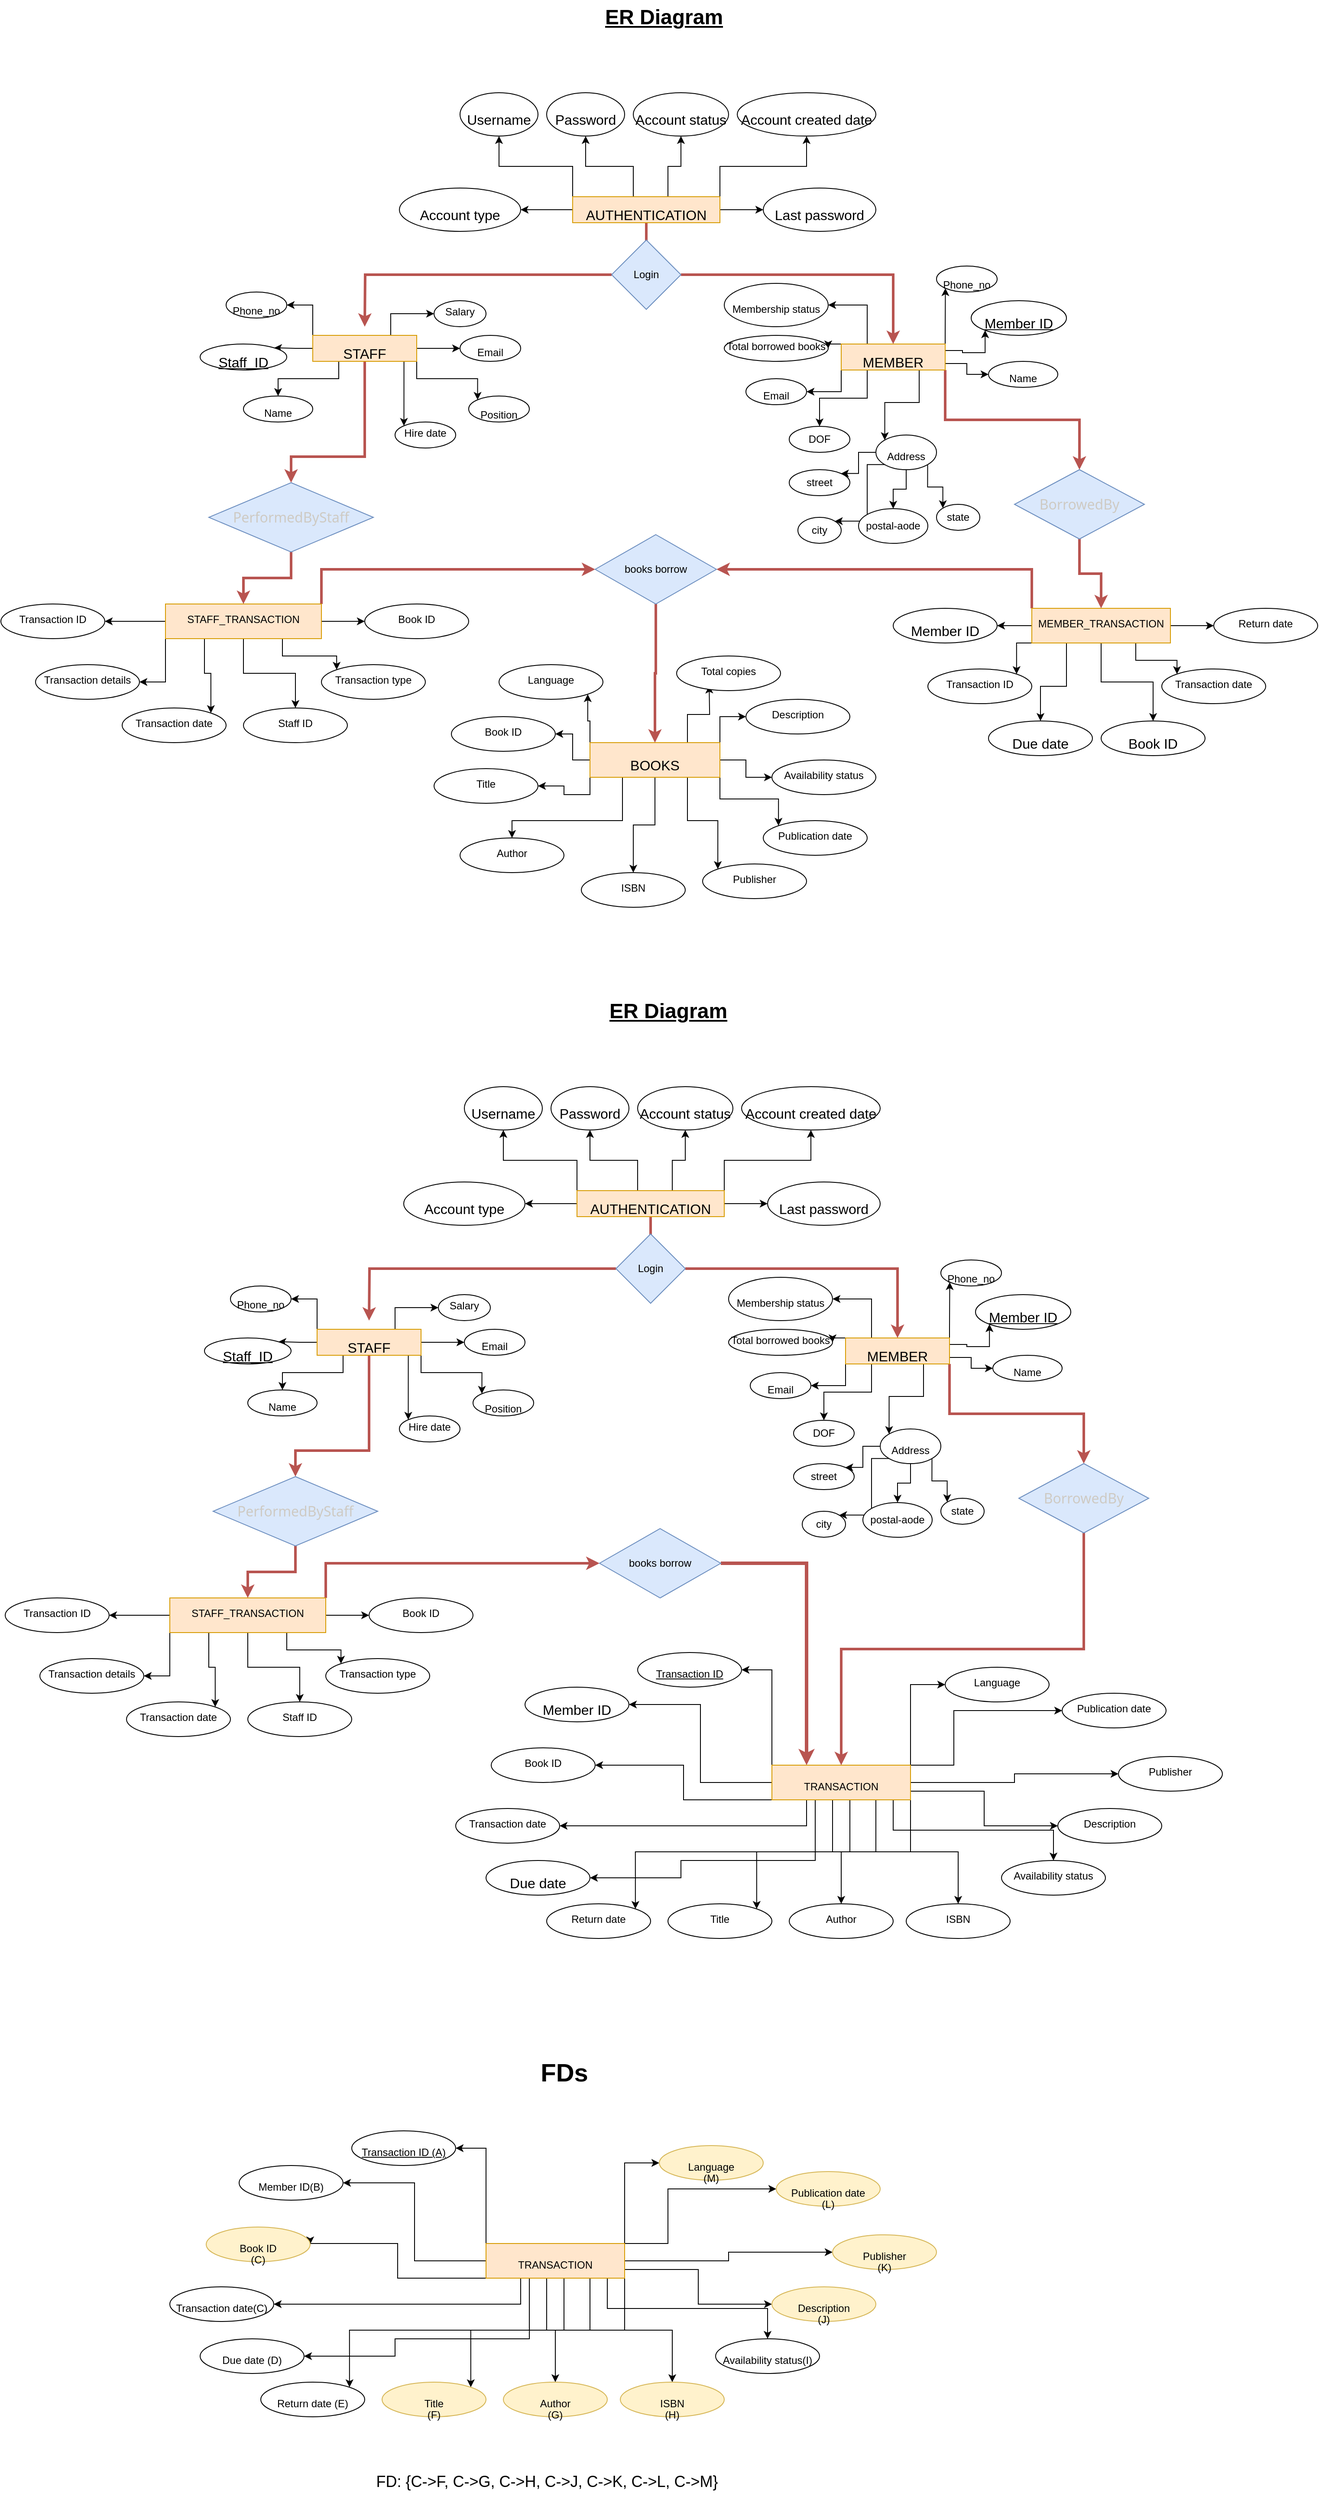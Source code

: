 <mxfile version="21.3.6" type="github">
  <diagram name="Page-1" id="MsJg3K_YA5bQLi9zSaGn">
    <mxGraphModel dx="2012" dy="1133" grid="1" gridSize="10" guides="1" tooltips="1" connect="1" arrows="1" fold="1" page="1" pageScale="1" pageWidth="850" pageHeight="1100" math="0" shadow="0">
      <root>
        <mxCell id="0" />
        <mxCell id="1" parent="0" />
        <mxCell id="J0Dk389Ax7h66783EIRo-17" style="edgeStyle=orthogonalEdgeStyle;rounded=0;orthogonalLoop=1;jettySize=auto;html=1;exitX=0;exitY=0.5;exitDx=0;exitDy=0;entryX=1;entryY=0.5;entryDx=0;entryDy=0;" parent="1" source="J0Dk389Ax7h66783EIRo-1" target="J0Dk389Ax7h66783EIRo-8" edge="1">
          <mxGeometry relative="1" as="geometry" />
        </mxCell>
        <mxCell id="J0Dk389Ax7h66783EIRo-18" style="edgeStyle=orthogonalEdgeStyle;rounded=0;orthogonalLoop=1;jettySize=auto;html=1;exitX=1;exitY=0.5;exitDx=0;exitDy=0;entryX=0;entryY=0.5;entryDx=0;entryDy=0;" parent="1" source="J0Dk389Ax7h66783EIRo-1" target="J0Dk389Ax7h66783EIRo-10" edge="1">
          <mxGeometry relative="1" as="geometry" />
        </mxCell>
        <mxCell id="J0Dk389Ax7h66783EIRo-19" style="edgeStyle=orthogonalEdgeStyle;rounded=0;orthogonalLoop=1;jettySize=auto;html=1;exitX=0.75;exitY=0;exitDx=0;exitDy=0;entryX=0.5;entryY=1;entryDx=0;entryDy=0;" parent="1" source="J0Dk389Ax7h66783EIRo-1" target="J0Dk389Ax7h66783EIRo-7" edge="1">
          <mxGeometry relative="1" as="geometry">
            <Array as="points">
              <mxPoint x="880" y="340" />
              <mxPoint x="880" y="305" />
              <mxPoint x="980" y="305" />
            </Array>
          </mxGeometry>
        </mxCell>
        <mxCell id="J0Dk389Ax7h66783EIRo-20" style="edgeStyle=orthogonalEdgeStyle;rounded=0;orthogonalLoop=1;jettySize=auto;html=1;exitX=0.5;exitY=0;exitDx=0;exitDy=0;entryX=0.5;entryY=1;entryDx=0;entryDy=0;" parent="1" source="J0Dk389Ax7h66783EIRo-1" target="J0Dk389Ax7h66783EIRo-6" edge="1">
          <mxGeometry relative="1" as="geometry">
            <Array as="points">
              <mxPoint x="795" y="360" />
              <mxPoint x="820" y="360" />
              <mxPoint x="820" y="305" />
              <mxPoint x="835" y="305" />
            </Array>
          </mxGeometry>
        </mxCell>
        <mxCell id="J0Dk389Ax7h66783EIRo-21" style="edgeStyle=orthogonalEdgeStyle;rounded=0;orthogonalLoop=1;jettySize=auto;html=1;exitX=0.25;exitY=0;exitDx=0;exitDy=0;entryX=0.5;entryY=1;entryDx=0;entryDy=0;" parent="1" source="J0Dk389Ax7h66783EIRo-1" target="J0Dk389Ax7h66783EIRo-5" edge="1">
          <mxGeometry relative="1" as="geometry">
            <Array as="points">
              <mxPoint x="780" y="340" />
              <mxPoint x="780" y="305" />
              <mxPoint x="725" y="305" />
            </Array>
          </mxGeometry>
        </mxCell>
        <mxCell id="J0Dk389Ax7h66783EIRo-22" style="edgeStyle=orthogonalEdgeStyle;rounded=0;orthogonalLoop=1;jettySize=auto;html=1;exitX=0;exitY=0;exitDx=0;exitDy=0;entryX=0.5;entryY=1;entryDx=0;entryDy=0;" parent="1" source="J0Dk389Ax7h66783EIRo-1" target="J0Dk389Ax7h66783EIRo-3" edge="1">
          <mxGeometry relative="1" as="geometry">
            <mxPoint x="640" y="280" as="targetPoint" />
          </mxGeometry>
        </mxCell>
        <mxCell id="J0Dk389Ax7h66783EIRo-30" style="edgeStyle=orthogonalEdgeStyle;rounded=0;orthogonalLoop=1;jettySize=auto;html=1;fillColor=#f8cecc;strokeColor=#b85450;strokeWidth=3;entryX=0.5;entryY=0;entryDx=0;entryDy=0;" parent="1" source="J0Dk389Ax7h66783EIRo-1" target="J0Dk389Ax7h66783EIRo-28" edge="1">
          <mxGeometry relative="1" as="geometry">
            <Array as="points">
              <mxPoint x="795" y="420" />
            </Array>
          </mxGeometry>
        </mxCell>
        <mxCell id="J0Dk389Ax7h66783EIRo-1" value="&lt;p data-darkreader-inline-color=&quot;&quot; data-darkreader-inline-bgcolor=&quot;&quot; data-darkreader-inline-bgimage=&quot;&quot; style=&quot;line-height: 1px; margin-bottom: 0cm; background: transparent; color: rgb(0, 0, 0); font-size: medium; text-align: start; --darkreader-inline-bgimage: initial; --darkreader-inline-bgcolor: transparent; --darkreader-inline-color: #e8e6e3;&quot;&gt;AUTHENTICATION&lt;/p&gt;" style="rounded=0;whiteSpace=wrap;html=1;fillColor=#ffe6cc;strokeColor=#d79b00;" parent="1" vertex="1">
          <mxGeometry x="710" y="340" width="170" height="30" as="geometry" />
        </mxCell>
        <mxCell id="J0Dk389Ax7h66783EIRo-3" value="&lt;p data-darkreader-inline-color=&quot;&quot; data-darkreader-inline-bgcolor=&quot;&quot; data-darkreader-inline-bgimage=&quot;&quot; style=&quot;line-height: 1px; margin-bottom: 0cm; background: transparent; color: rgb(0, 0, 0); font-size: medium; text-align: start; --darkreader-inline-bgimage: initial; --darkreader-inline-bgcolor: transparent; --darkreader-inline-color: #e8e6e3;&quot;&gt;Username&lt;/p&gt;" style="ellipse;whiteSpace=wrap;html=1;" parent="1" vertex="1">
          <mxGeometry x="580" y="220" width="90" height="50" as="geometry" />
        </mxCell>
        <mxCell id="J0Dk389Ax7h66783EIRo-5" value="&lt;p data-darkreader-inline-color=&quot;&quot; data-darkreader-inline-bgcolor=&quot;&quot; data-darkreader-inline-bgimage=&quot;&quot; style=&quot;line-height: 1px; margin-bottom: 0cm; background: transparent; color: rgb(0, 0, 0); font-size: medium; text-align: start; --darkreader-inline-bgimage: initial; --darkreader-inline-bgcolor: transparent; --darkreader-inline-color: #e8e6e3;&quot;&gt;Password&lt;/p&gt;" style="ellipse;whiteSpace=wrap;html=1;" parent="1" vertex="1">
          <mxGeometry x="680" y="220" width="90" height="50" as="geometry" />
        </mxCell>
        <mxCell id="J0Dk389Ax7h66783EIRo-6" value="&lt;p data-darkreader-inline-color=&quot;&quot; data-darkreader-inline-bgcolor=&quot;&quot; data-darkreader-inline-bgimage=&quot;&quot; style=&quot;line-height: 1px; margin-bottom: 0cm; background: transparent; color: rgb(0, 0, 0); font-size: medium; text-align: start; --darkreader-inline-bgimage: initial; --darkreader-inline-bgcolor: transparent; --darkreader-inline-color: #e8e6e3;&quot;&gt;Account status&lt;/p&gt;" style="ellipse;whiteSpace=wrap;html=1;" parent="1" vertex="1">
          <mxGeometry x="780" y="220" width="110" height="50" as="geometry" />
        </mxCell>
        <mxCell id="J0Dk389Ax7h66783EIRo-7" value="&lt;p data-darkreader-inline-color=&quot;&quot; data-darkreader-inline-bgcolor=&quot;&quot; data-darkreader-inline-bgimage=&quot;&quot; style=&quot;line-height: 1px; margin-bottom: 0cm; background: transparent; color: rgb(0, 0, 0); font-size: medium; text-align: start; --darkreader-inline-bgimage: initial; --darkreader-inline-bgcolor: transparent; --darkreader-inline-color: #e8e6e3;&quot;&gt;Account created date&lt;/p&gt;" style="ellipse;whiteSpace=wrap;html=1;" parent="1" vertex="1">
          <mxGeometry x="900" y="220" width="160" height="50" as="geometry" />
        </mxCell>
        <mxCell id="J0Dk389Ax7h66783EIRo-8" value="&lt;p data-darkreader-inline-color=&quot;&quot; data-darkreader-inline-bgcolor=&quot;&quot; data-darkreader-inline-bgimage=&quot;&quot; style=&quot;line-height: 1px; margin-bottom: 0cm; background: transparent; color: rgb(0, 0, 0); font-size: medium; text-align: start; --darkreader-inline-bgimage: initial; --darkreader-inline-bgcolor: transparent; --darkreader-inline-color: #e8e6e3;&quot;&gt;Account type&lt;/p&gt;" style="ellipse;whiteSpace=wrap;html=1;" parent="1" vertex="1">
          <mxGeometry x="510" y="330" width="140" height="50" as="geometry" />
        </mxCell>
        <mxCell id="J0Dk389Ax7h66783EIRo-10" value="&lt;p data-darkreader-inline-color=&quot;&quot; data-darkreader-inline-bgcolor=&quot;&quot; data-darkreader-inline-bgimage=&quot;&quot; style=&quot;line-height: 1px; margin-bottom: 0cm; background: transparent; color: rgb(0, 0, 0); font-size: medium; text-align: start; --darkreader-inline-bgimage: initial; --darkreader-inline-bgcolor: transparent; --darkreader-inline-color: #e8e6e3;&quot;&gt;Last password&lt;/p&gt;" style="ellipse;whiteSpace=wrap;html=1;" parent="1" vertex="1">
          <mxGeometry x="930" y="330" width="130" height="50" as="geometry" />
        </mxCell>
        <mxCell id="TV_oha_0RcVstbhvptna-62" style="edgeStyle=orthogonalEdgeStyle;rounded=0;orthogonalLoop=1;jettySize=auto;html=1;exitX=1;exitY=0.25;exitDx=0;exitDy=0;entryX=0;entryY=1;entryDx=0;entryDy=0;" parent="1" source="J0Dk389Ax7h66783EIRo-25" target="qj-I0tKyLUNjHVOXgtlq-3" edge="1">
          <mxGeometry relative="1" as="geometry">
            <Array as="points">
              <mxPoint x="1140" y="500" />
              <mxPoint x="1140" y="500" />
            </Array>
          </mxGeometry>
        </mxCell>
        <mxCell id="TV_oha_0RcVstbhvptna-64" style="edgeStyle=orthogonalEdgeStyle;rounded=0;orthogonalLoop=1;jettySize=auto;html=1;exitX=1;exitY=0.25;exitDx=0;exitDy=0;entryX=0;entryY=1;entryDx=0;entryDy=0;" parent="1" source="J0Dk389Ax7h66783EIRo-25" target="J0Dk389Ax7h66783EIRo-32" edge="1">
          <mxGeometry relative="1" as="geometry" />
        </mxCell>
        <mxCell id="TV_oha_0RcVstbhvptna-65" style="edgeStyle=orthogonalEdgeStyle;rounded=0;orthogonalLoop=1;jettySize=auto;html=1;exitX=1;exitY=0.75;exitDx=0;exitDy=0;entryX=0;entryY=0.5;entryDx=0;entryDy=0;" parent="1" source="J0Dk389Ax7h66783EIRo-25" target="J0Dk389Ax7h66783EIRo-35" edge="1">
          <mxGeometry relative="1" as="geometry" />
        </mxCell>
        <mxCell id="TV_oha_0RcVstbhvptna-66" style="edgeStyle=orthogonalEdgeStyle;rounded=0;orthogonalLoop=1;jettySize=auto;html=1;exitX=0.75;exitY=1;exitDx=0;exitDy=0;entryX=0;entryY=0;entryDx=0;entryDy=0;" parent="1" source="J0Dk389Ax7h66783EIRo-25" target="J0Dk389Ax7h66783EIRo-36" edge="1">
          <mxGeometry relative="1" as="geometry" />
        </mxCell>
        <mxCell id="TV_oha_0RcVstbhvptna-68" style="edgeStyle=orthogonalEdgeStyle;rounded=0;orthogonalLoop=1;jettySize=auto;html=1;exitX=0.25;exitY=1;exitDx=0;exitDy=0;entryX=0.5;entryY=0;entryDx=0;entryDy=0;" parent="1" source="J0Dk389Ax7h66783EIRo-25" target="qj-I0tKyLUNjHVOXgtlq-2" edge="1">
          <mxGeometry relative="1" as="geometry" />
        </mxCell>
        <mxCell id="TV_oha_0RcVstbhvptna-69" style="edgeStyle=orthogonalEdgeStyle;rounded=0;orthogonalLoop=1;jettySize=auto;html=1;exitX=0;exitY=1;exitDx=0;exitDy=0;entryX=1;entryY=0.5;entryDx=0;entryDy=0;" parent="1" source="J0Dk389Ax7h66783EIRo-25" target="qj-I0tKyLUNjHVOXgtlq-1" edge="1">
          <mxGeometry relative="1" as="geometry" />
        </mxCell>
        <mxCell id="TV_oha_0RcVstbhvptna-70" style="edgeStyle=orthogonalEdgeStyle;rounded=0;orthogonalLoop=1;jettySize=auto;html=1;exitX=0;exitY=0;exitDx=0;exitDy=0;entryX=1;entryY=0.5;entryDx=0;entryDy=0;" parent="1" source="J0Dk389Ax7h66783EIRo-25" target="qj-I0tKyLUNjHVOXgtlq-9" edge="1">
          <mxGeometry relative="1" as="geometry" />
        </mxCell>
        <mxCell id="TV_oha_0RcVstbhvptna-102" style="edgeStyle=orthogonalEdgeStyle;rounded=0;orthogonalLoop=1;jettySize=auto;html=1;exitX=0.25;exitY=0;exitDx=0;exitDy=0;entryX=1;entryY=0.5;entryDx=0;entryDy=0;" parent="1" source="J0Dk389Ax7h66783EIRo-25" target="qj-I0tKyLUNjHVOXgtlq-7" edge="1">
          <mxGeometry relative="1" as="geometry" />
        </mxCell>
        <mxCell id="TV_oha_0RcVstbhvptna-106" style="edgeStyle=orthogonalEdgeStyle;rounded=0;orthogonalLoop=1;jettySize=auto;html=1;exitX=1;exitY=1;exitDx=0;exitDy=0;fillColor=#f8cecc;strokeColor=#b85450;strokeWidth=3;" parent="1" source="J0Dk389Ax7h66783EIRo-25" target="TV_oha_0RcVstbhvptna-98" edge="1">
          <mxGeometry relative="1" as="geometry" />
        </mxCell>
        <mxCell id="J0Dk389Ax7h66783EIRo-25" value="&lt;p data-darkreader-inline-color=&quot;&quot; data-darkreader-inline-bgcolor=&quot;&quot; data-darkreader-inline-bgimage=&quot;&quot; style=&quot;line-height: 1px; margin-bottom: 0cm; background: transparent; color: rgb(0, 0, 0); font-size: medium; text-align: start; --darkreader-inline-bgimage: initial; --darkreader-inline-bgcolor: transparent; --darkreader-inline-color: #e8e6e3;&quot;&gt;MEMBER&lt;/p&gt;" style="whiteSpace=wrap;html=1;rotation=0;fillColor=#ffe6cc;strokeColor=#d79b00;" parent="1" vertex="1">
          <mxGeometry x="1020" y="510" width="120" height="30" as="geometry" />
        </mxCell>
        <mxCell id="TV_oha_0RcVstbhvptna-110" style="edgeStyle=orthogonalEdgeStyle;rounded=0;orthogonalLoop=1;jettySize=auto;html=1;exitX=0;exitY=0.5;exitDx=0;exitDy=0;fillColor=#f8cecc;strokeColor=#b85450;strokeWidth=3;" parent="1" source="J0Dk389Ax7h66783EIRo-28" edge="1">
          <mxGeometry relative="1" as="geometry">
            <mxPoint x="470" y="490" as="targetPoint" />
          </mxGeometry>
        </mxCell>
        <mxCell id="TV_oha_0RcVstbhvptna-111" style="edgeStyle=orthogonalEdgeStyle;rounded=0;orthogonalLoop=1;jettySize=auto;html=1;exitX=1;exitY=0.5;exitDx=0;exitDy=0;entryX=0.5;entryY=0;entryDx=0;entryDy=0;fillColor=#f8cecc;strokeColor=#b85450;strokeWidth=3;" parent="1" source="J0Dk389Ax7h66783EIRo-28" target="J0Dk389Ax7h66783EIRo-25" edge="1">
          <mxGeometry relative="1" as="geometry">
            <mxPoint x="1080" y="450" as="targetPoint" />
          </mxGeometry>
        </mxCell>
        <mxCell id="J0Dk389Ax7h66783EIRo-28" value="Login" style="rhombus;whiteSpace=wrap;html=1;fillColor=#dae8fc;strokeColor=#6c8ebf;" parent="1" vertex="1">
          <mxGeometry x="755" y="390" width="80" height="80" as="geometry" />
        </mxCell>
        <mxCell id="qj-I0tKyLUNjHVOXgtlq-23" style="edgeStyle=orthogonalEdgeStyle;rounded=0;orthogonalLoop=1;jettySize=auto;html=1;exitX=0.25;exitY=1;exitDx=0;exitDy=0;entryX=0.5;entryY=0;entryDx=0;entryDy=0;" parent="1" source="J0Dk389Ax7h66783EIRo-29" target="qj-I0tKyLUNjHVOXgtlq-15" edge="1">
          <mxGeometry relative="1" as="geometry" />
        </mxCell>
        <mxCell id="qj-I0tKyLUNjHVOXgtlq-25" style="edgeStyle=orthogonalEdgeStyle;rounded=0;orthogonalLoop=1;jettySize=auto;html=1;exitX=1;exitY=0.75;exitDx=0;exitDy=0;entryX=0;entryY=0;entryDx=0;entryDy=0;" parent="1" source="J0Dk389Ax7h66783EIRo-29" target="qj-I0tKyLUNjHVOXgtlq-18" edge="1">
          <mxGeometry relative="1" as="geometry">
            <Array as="points">
              <mxPoint x="515" y="523" />
            </Array>
          </mxGeometry>
        </mxCell>
        <mxCell id="TV_oha_0RcVstbhvptna-58" style="edgeStyle=orthogonalEdgeStyle;rounded=0;orthogonalLoop=1;jettySize=auto;html=1;exitX=0;exitY=0;exitDx=0;exitDy=0;entryX=1;entryY=0.5;entryDx=0;entryDy=0;" parent="1" source="J0Dk389Ax7h66783EIRo-29" target="qj-I0tKyLUNjHVOXgtlq-13" edge="1">
          <mxGeometry relative="1" as="geometry" />
        </mxCell>
        <mxCell id="TV_oha_0RcVstbhvptna-59" style="edgeStyle=orthogonalEdgeStyle;rounded=0;orthogonalLoop=1;jettySize=auto;html=1;exitX=0;exitY=0.5;exitDx=0;exitDy=0;entryX=1;entryY=0;entryDx=0;entryDy=0;" parent="1" source="J0Dk389Ax7h66783EIRo-29" target="qj-I0tKyLUNjHVOXgtlq-14" edge="1">
          <mxGeometry relative="1" as="geometry" />
        </mxCell>
        <mxCell id="TV_oha_0RcVstbhvptna-60" style="edgeStyle=orthogonalEdgeStyle;rounded=0;orthogonalLoop=1;jettySize=auto;html=1;exitX=1;exitY=1;exitDx=0;exitDy=0;entryX=0;entryY=0;entryDx=0;entryDy=0;" parent="1" source="J0Dk389Ax7h66783EIRo-29" target="qj-I0tKyLUNjHVOXgtlq-17" edge="1">
          <mxGeometry relative="1" as="geometry" />
        </mxCell>
        <mxCell id="TV_oha_0RcVstbhvptna-61" style="edgeStyle=orthogonalEdgeStyle;rounded=0;orthogonalLoop=1;jettySize=auto;html=1;exitX=1;exitY=0;exitDx=0;exitDy=0;entryX=0;entryY=0.5;entryDx=0;entryDy=0;" parent="1" source="J0Dk389Ax7h66783EIRo-29" target="qj-I0tKyLUNjHVOXgtlq-16" edge="1">
          <mxGeometry relative="1" as="geometry">
            <Array as="points">
              <mxPoint x="530" y="515" />
            </Array>
          </mxGeometry>
        </mxCell>
        <mxCell id="TV_oha_0RcVstbhvptna-95" style="edgeStyle=orthogonalEdgeStyle;rounded=0;orthogonalLoop=1;jettySize=auto;html=1;exitX=0.75;exitY=0;exitDx=0;exitDy=0;entryX=0;entryY=0.5;entryDx=0;entryDy=0;" parent="1" source="J0Dk389Ax7h66783EIRo-29" target="qj-I0tKyLUNjHVOXgtlq-19" edge="1">
          <mxGeometry relative="1" as="geometry" />
        </mxCell>
        <mxCell id="TV_oha_0RcVstbhvptna-96" style="edgeStyle=orthogonalEdgeStyle;rounded=0;orthogonalLoop=1;jettySize=auto;html=1;exitX=0.5;exitY=1;exitDx=0;exitDy=0;entryX=0.5;entryY=0;entryDx=0;entryDy=0;fillColor=#f8cecc;strokeColor=#b85450;strokeWidth=3;" parent="1" source="J0Dk389Ax7h66783EIRo-29" target="TV_oha_0RcVstbhvptna-93" edge="1">
          <mxGeometry relative="1" as="geometry">
            <Array as="points">
              <mxPoint x="470" y="640" />
              <mxPoint x="385" y="640" />
            </Array>
          </mxGeometry>
        </mxCell>
        <mxCell id="J0Dk389Ax7h66783EIRo-29" value="&lt;p data-darkreader-inline-color=&quot;&quot; data-darkreader-inline-bgcolor=&quot;&quot; data-darkreader-inline-bgimage=&quot;&quot; style=&quot;line-height: 1px; margin-bottom: 0cm; background: transparent; color: rgb(0, 0, 0); font-size: medium; text-align: start; --darkreader-inline-bgimage: initial; --darkreader-inline-bgcolor: transparent; --darkreader-inline-color: #e8e6e3;&quot;&gt;STAFF&lt;/p&gt;" style="whiteSpace=wrap;html=1;fillColor=#ffe6cc;strokeColor=#d79b00;" parent="1" vertex="1">
          <mxGeometry x="410" y="500" width="120" height="30" as="geometry" />
        </mxCell>
        <mxCell id="J0Dk389Ax7h66783EIRo-32" value="&lt;p data-darkreader-inline-color=&quot;&quot; data-darkreader-inline-bgcolor=&quot;&quot; data-darkreader-inline-bgimage=&quot;&quot; style=&quot;line-height: 1px; margin-bottom: 0cm; background: transparent; color: rgb(0, 0, 0); font-size: medium; text-align: start; --darkreader-inline-bgimage: initial; --darkreader-inline-bgcolor: transparent; --darkreader-inline-color: #e8e6e3;&quot;&gt;&lt;u&gt;Member ID&lt;/u&gt;&lt;/p&gt;" style="ellipse;whiteSpace=wrap;html=1;" parent="1" vertex="1">
          <mxGeometry x="1170" y="460" width="110" height="40" as="geometry" />
        </mxCell>
        <mxCell id="J0Dk389Ax7h66783EIRo-35" value="&lt;p data-darkreader-inline-color=&quot;&quot; data-darkreader-inline-bgcolor=&quot;&quot; data-darkreader-inline-bgimage=&quot;&quot; style=&quot;line-height: 1px; margin-bottom: 0cm; background: transparent; color: rgb(0, 0, 0); text-align: start; --darkreader-inline-bgimage: initial; --darkreader-inline-bgcolor: transparent; --darkreader-inline-color: #e8e6e3;&quot;&gt;&lt;font style=&quot;font-size: 12px;&quot;&gt;Name&lt;/font&gt;&lt;/p&gt;" style="ellipse;whiteSpace=wrap;html=1;" parent="1" vertex="1">
          <mxGeometry x="1190" y="530" width="80" height="30" as="geometry" />
        </mxCell>
        <mxCell id="J0Dk389Ax7h66783EIRo-45" style="edgeStyle=orthogonalEdgeStyle;rounded=0;orthogonalLoop=1;jettySize=auto;html=1;exitX=1;exitY=1;exitDx=0;exitDy=0;entryX=1;entryY=0;entryDx=0;entryDy=0;" parent="1" source="J0Dk389Ax7h66783EIRo-36" target="J0Dk389Ax7h66783EIRo-37" edge="1">
          <mxGeometry relative="1" as="geometry">
            <Array as="points">
              <mxPoint x="1050" y="649" />
              <mxPoint x="1050" y="714" />
            </Array>
          </mxGeometry>
        </mxCell>
        <mxCell id="TV_oha_0RcVstbhvptna-103" style="edgeStyle=orthogonalEdgeStyle;rounded=0;orthogonalLoop=1;jettySize=auto;html=1;exitX=0;exitY=0.5;exitDx=0;exitDy=0;entryX=1;entryY=0;entryDx=0;entryDy=0;" parent="1" source="J0Dk389Ax7h66783EIRo-36" target="J0Dk389Ax7h66783EIRo-38" edge="1">
          <mxGeometry relative="1" as="geometry" />
        </mxCell>
        <mxCell id="TV_oha_0RcVstbhvptna-104" style="edgeStyle=orthogonalEdgeStyle;rounded=0;orthogonalLoop=1;jettySize=auto;html=1;exitX=0.5;exitY=1;exitDx=0;exitDy=0;entryX=0.5;entryY=0;entryDx=0;entryDy=0;" parent="1" source="J0Dk389Ax7h66783EIRo-36" target="J0Dk389Ax7h66783EIRo-39" edge="1">
          <mxGeometry relative="1" as="geometry" />
        </mxCell>
        <mxCell id="TV_oha_0RcVstbhvptna-105" style="edgeStyle=orthogonalEdgeStyle;rounded=0;orthogonalLoop=1;jettySize=auto;html=1;exitX=1;exitY=1;exitDx=0;exitDy=0;entryX=0;entryY=0;entryDx=0;entryDy=0;" parent="1" source="J0Dk389Ax7h66783EIRo-36" target="J0Dk389Ax7h66783EIRo-40" edge="1">
          <mxGeometry relative="1" as="geometry" />
        </mxCell>
        <mxCell id="J0Dk389Ax7h66783EIRo-36" value="&lt;p data-darkreader-inline-color=&quot;&quot; data-darkreader-inline-bgcolor=&quot;&quot; data-darkreader-inline-bgimage=&quot;&quot; style=&quot;line-height: 1px; margin-bottom: 0cm; background: transparent; color: rgb(0, 0, 0); text-align: start; --darkreader-inline-bgimage: initial; --darkreader-inline-bgcolor: transparent; --darkreader-inline-color: #e8e6e3;&quot;&gt;&lt;font style=&quot;font-size: 12px;&quot;&gt;Address&lt;/font&gt;&lt;/p&gt;" style="ellipse;whiteSpace=wrap;html=1;" parent="1" vertex="1">
          <mxGeometry x="1060" y="615" width="70" height="40" as="geometry" />
        </mxCell>
        <mxCell id="J0Dk389Ax7h66783EIRo-37" value="city" style="ellipse;whiteSpace=wrap;html=1;" parent="1" vertex="1">
          <mxGeometry x="970" y="710" width="50" height="30" as="geometry" />
        </mxCell>
        <mxCell id="J0Dk389Ax7h66783EIRo-38" value="street" style="ellipse;whiteSpace=wrap;html=1;" parent="1" vertex="1">
          <mxGeometry x="960" y="655" width="70" height="30" as="geometry" />
        </mxCell>
        <mxCell id="J0Dk389Ax7h66783EIRo-39" value="postal-aode" style="ellipse;whiteSpace=wrap;html=1;" parent="1" vertex="1">
          <mxGeometry x="1040" y="700" width="80" height="40" as="geometry" />
        </mxCell>
        <mxCell id="J0Dk389Ax7h66783EIRo-40" value="state" style="ellipse;whiteSpace=wrap;html=1;" parent="1" vertex="1">
          <mxGeometry x="1130" y="695" width="50" height="30" as="geometry" />
        </mxCell>
        <mxCell id="qj-I0tKyLUNjHVOXgtlq-1" value="&lt;p data-darkreader-inline-color=&quot;&quot; data-darkreader-inline-bgcolor=&quot;&quot; data-darkreader-inline-bgimage=&quot;&quot; style=&quot;line-height: 1px; margin-bottom: 0cm; background: transparent; color: rgb(0, 0, 0); text-align: start; --darkreader-inline-bgimage: initial; --darkreader-inline-bgcolor: transparent; --darkreader-inline-color: #e8e6e3;&quot;&gt;&lt;font style=&quot;font-size: 12px;&quot;&gt;Email&lt;/font&gt;&lt;/p&gt;" style="ellipse;whiteSpace=wrap;html=1;" parent="1" vertex="1">
          <mxGeometry x="910" y="550" width="70" height="30" as="geometry" />
        </mxCell>
        <mxCell id="qj-I0tKyLUNjHVOXgtlq-2" value="DOF" style="ellipse;whiteSpace=wrap;html=1;" parent="1" vertex="1">
          <mxGeometry x="960" y="605" width="70" height="30" as="geometry" />
        </mxCell>
        <mxCell id="qj-I0tKyLUNjHVOXgtlq-3" value="&lt;p style=&quot;line-height: 100%; margin-bottom: 0cm&quot;&gt;Phone_no&lt;/p&gt;" style="ellipse;whiteSpace=wrap;html=1;" parent="1" vertex="1">
          <mxGeometry x="1130" y="420" width="70" height="30" as="geometry" />
        </mxCell>
        <mxCell id="qj-I0tKyLUNjHVOXgtlq-7" value="&lt;p data-darkreader-inline-color=&quot;&quot; data-darkreader-inline-bgcolor=&quot;&quot; data-darkreader-inline-bgimage=&quot;&quot; style=&quot;line-height: 1px; margin-bottom: 0cm; background: transparent; color: rgb(0, 0, 0); text-align: start; --darkreader-inline-bgimage: initial; --darkreader-inline-bgcolor: transparent; --darkreader-inline-color: #e8e6e3;&quot;&gt;&lt;font style=&quot;font-size: 12px;&quot;&gt;Membership status&lt;/font&gt;&lt;/p&gt;" style="ellipse;whiteSpace=wrap;html=1;" parent="1" vertex="1">
          <mxGeometry x="885" y="440" width="120" height="50" as="geometry" />
        </mxCell>
        <mxCell id="qj-I0tKyLUNjHVOXgtlq-9" value="&lt;p style=&quot;line-height: 100%; margin-bottom: 0cm&quot;&gt;&#xa;Total borrowed books&lt;/p&gt;&#xa;&#xa;" style="ellipse;whiteSpace=wrap;html=1;" parent="1" vertex="1">
          <mxGeometry x="885" y="500" width="120" height="30" as="geometry" />
        </mxCell>
        <mxCell id="qj-I0tKyLUNjHVOXgtlq-13" value="&lt;p style=&quot;line-height: 100%; margin-bottom: 0cm&quot;&gt;Phone_no&lt;/p&gt;" style="ellipse;whiteSpace=wrap;html=1;" parent="1" vertex="1">
          <mxGeometry x="310" y="450" width="70" height="30" as="geometry" />
        </mxCell>
        <mxCell id="qj-I0tKyLUNjHVOXgtlq-14" value="&lt;p data-darkreader-inline-color=&quot;&quot; data-darkreader-inline-bgcolor=&quot;&quot; data-darkreader-inline-bgimage=&quot;&quot; style=&quot;line-height: 1px; margin-bottom: 0cm; background: transparent; color: rgb(0, 0, 0); font-size: medium; text-align: start; --darkreader-inline-bgimage: initial; --darkreader-inline-bgcolor: transparent; --darkreader-inline-color: #e8e6e3;&quot;&gt;&lt;u&gt;Staff_ID&lt;/u&gt;&lt;/p&gt;" style="ellipse;whiteSpace=wrap;html=1;" parent="1" vertex="1">
          <mxGeometry x="280" y="510" width="100" height="30" as="geometry" />
        </mxCell>
        <mxCell id="qj-I0tKyLUNjHVOXgtlq-15" value="&lt;p data-darkreader-inline-color=&quot;&quot; data-darkreader-inline-bgcolor=&quot;&quot; data-darkreader-inline-bgimage=&quot;&quot; style=&quot;line-height: 1px; margin-bottom: 0cm; background: transparent; color: rgb(0, 0, 0); text-align: start; --darkreader-inline-bgimage: initial; --darkreader-inline-bgcolor: transparent; --darkreader-inline-color: #e8e6e3;&quot;&gt;&lt;font style=&quot;font-size: 12px;&quot;&gt;Name&lt;/font&gt;&lt;/p&gt;" style="ellipse;whiteSpace=wrap;html=1;" parent="1" vertex="1">
          <mxGeometry x="330" y="570" width="80" height="30" as="geometry" />
        </mxCell>
        <mxCell id="qj-I0tKyLUNjHVOXgtlq-16" value="&lt;p data-darkreader-inline-color=&quot;&quot; data-darkreader-inline-bgcolor=&quot;&quot; data-darkreader-inline-bgimage=&quot;&quot; style=&quot;line-height: 1px; margin-bottom: 0cm; background: transparent; color: rgb(0, 0, 0); text-align: start; --darkreader-inline-bgimage: initial; --darkreader-inline-bgcolor: transparent; --darkreader-inline-color: #e8e6e3;&quot;&gt;&lt;font style=&quot;font-size: 12px;&quot;&gt;Email&lt;/font&gt;&lt;/p&gt;" style="ellipse;whiteSpace=wrap;html=1;" parent="1" vertex="1">
          <mxGeometry x="580" y="500" width="70" height="30" as="geometry" />
        </mxCell>
        <mxCell id="qj-I0tKyLUNjHVOXgtlq-17" value="&lt;p style=&quot;line-height: 100%; margin-bottom: 0cm&quot;&gt;Position&lt;/p&gt;" style="ellipse;whiteSpace=wrap;html=1;" parent="1" vertex="1">
          <mxGeometry x="590" y="570" width="70" height="30" as="geometry" />
        </mxCell>
        <mxCell id="qj-I0tKyLUNjHVOXgtlq-18" value="&lt;p style=&quot;line-height: 100%; margin-bottom: 0cm&quot;&gt;&#xa;Hire date&lt;/p&gt;&#xa;&#xa;" style="ellipse;whiteSpace=wrap;html=1;" parent="1" vertex="1">
          <mxGeometry x="505" y="600" width="70" height="30" as="geometry" />
        </mxCell>
        <mxCell id="qj-I0tKyLUNjHVOXgtlq-27" value="&lt;b&gt;&lt;font style=&quot;font-size: 24px;&quot;&gt;&lt;u&gt;ER Diagram&lt;/u&gt;&lt;/font&gt;&lt;/b&gt;" style="text;html=1;align=center;verticalAlign=middle;resizable=0;points=[];autosize=1;strokeColor=none;fillColor=none;" parent="1" vertex="1">
          <mxGeometry x="735" y="113" width="160" height="40" as="geometry" />
        </mxCell>
        <mxCell id="TV_oha_0RcVstbhvptna-28" style="edgeStyle=orthogonalEdgeStyle;rounded=0;orthogonalLoop=1;jettySize=auto;html=1;exitX=0;exitY=0;exitDx=0;exitDy=0;entryX=1;entryY=1;entryDx=0;entryDy=0;" parent="1" source="TV_oha_0RcVstbhvptna-1" target="TV_oha_0RcVstbhvptna-25" edge="1">
          <mxGeometry relative="1" as="geometry" />
        </mxCell>
        <mxCell id="TV_oha_0RcVstbhvptna-29" style="edgeStyle=orthogonalEdgeStyle;rounded=0;orthogonalLoop=1;jettySize=auto;html=1;exitX=0;exitY=0.5;exitDx=0;exitDy=0;entryX=1;entryY=0.5;entryDx=0;entryDy=0;" parent="1" source="TV_oha_0RcVstbhvptna-1" target="TV_oha_0RcVstbhvptna-23" edge="1">
          <mxGeometry relative="1" as="geometry" />
        </mxCell>
        <mxCell id="TV_oha_0RcVstbhvptna-30" style="edgeStyle=orthogonalEdgeStyle;rounded=0;orthogonalLoop=1;jettySize=auto;html=1;exitX=0;exitY=1;exitDx=0;exitDy=0;entryX=1;entryY=0.5;entryDx=0;entryDy=0;" parent="1" source="TV_oha_0RcVstbhvptna-1" target="TV_oha_0RcVstbhvptna-22" edge="1">
          <mxGeometry relative="1" as="geometry" />
        </mxCell>
        <mxCell id="TV_oha_0RcVstbhvptna-31" style="edgeStyle=orthogonalEdgeStyle;rounded=0;orthogonalLoop=1;jettySize=auto;html=1;exitX=0.25;exitY=1;exitDx=0;exitDy=0;entryX=0.5;entryY=0;entryDx=0;entryDy=0;" parent="1" source="TV_oha_0RcVstbhvptna-1" target="TV_oha_0RcVstbhvptna-21" edge="1">
          <mxGeometry relative="1" as="geometry">
            <Array as="points">
              <mxPoint x="768" y="1060" />
              <mxPoint x="640" y="1060" />
            </Array>
          </mxGeometry>
        </mxCell>
        <mxCell id="TV_oha_0RcVstbhvptna-34" style="edgeStyle=orthogonalEdgeStyle;rounded=0;orthogonalLoop=1;jettySize=auto;html=1;exitX=0.75;exitY=1;exitDx=0;exitDy=0;entryX=0;entryY=0;entryDx=0;entryDy=0;" parent="1" source="TV_oha_0RcVstbhvptna-1" target="TV_oha_0RcVstbhvptna-5" edge="1">
          <mxGeometry relative="1" as="geometry" />
        </mxCell>
        <mxCell id="TV_oha_0RcVstbhvptna-35" style="edgeStyle=orthogonalEdgeStyle;rounded=0;orthogonalLoop=1;jettySize=auto;html=1;exitX=1;exitY=1;exitDx=0;exitDy=0;entryX=0;entryY=0;entryDx=0;entryDy=0;" parent="1" source="TV_oha_0RcVstbhvptna-1" target="TV_oha_0RcVstbhvptna-19" edge="1">
          <mxGeometry relative="1" as="geometry" />
        </mxCell>
        <mxCell id="TV_oha_0RcVstbhvptna-36" style="edgeStyle=orthogonalEdgeStyle;rounded=0;orthogonalLoop=1;jettySize=auto;html=1;exitX=1;exitY=0.5;exitDx=0;exitDy=0;entryX=0;entryY=0.5;entryDx=0;entryDy=0;" parent="1" source="TV_oha_0RcVstbhvptna-1" target="TV_oha_0RcVstbhvptna-18" edge="1">
          <mxGeometry relative="1" as="geometry" />
        </mxCell>
        <mxCell id="TV_oha_0RcVstbhvptna-37" style="edgeStyle=orthogonalEdgeStyle;rounded=0;orthogonalLoop=1;jettySize=auto;html=1;exitX=1;exitY=0;exitDx=0;exitDy=0;entryX=0;entryY=0.5;entryDx=0;entryDy=0;" parent="1" source="TV_oha_0RcVstbhvptna-1" target="TV_oha_0RcVstbhvptna-17" edge="1">
          <mxGeometry relative="1" as="geometry" />
        </mxCell>
        <mxCell id="TV_oha_0RcVstbhvptna-38" style="edgeStyle=orthogonalEdgeStyle;rounded=0;orthogonalLoop=1;jettySize=auto;html=1;exitX=0.75;exitY=0;exitDx=0;exitDy=0;entryX=0;entryY=1;entryDx=0;entryDy=0;" parent="1" source="TV_oha_0RcVstbhvptna-1" edge="1">
          <mxGeometry relative="1" as="geometry">
            <mxPoint x="867.574" y="904.142" as="targetPoint" />
          </mxGeometry>
        </mxCell>
        <mxCell id="m0yxnjvJbA0wki0bZ0Y0-120" style="edgeStyle=orthogonalEdgeStyle;rounded=0;orthogonalLoop=1;jettySize=auto;html=1;exitX=0.5;exitY=1;exitDx=0;exitDy=0;entryX=0.5;entryY=0;entryDx=0;entryDy=0;" edge="1" parent="1" source="TV_oha_0RcVstbhvptna-1" target="TV_oha_0RcVstbhvptna-20">
          <mxGeometry relative="1" as="geometry" />
        </mxCell>
        <mxCell id="TV_oha_0RcVstbhvptna-1" value="&lt;p data-darkreader-inline-color=&quot;&quot; data-darkreader-inline-bgcolor=&quot;&quot; data-darkreader-inline-bgimage=&quot;&quot; style=&quot;line-height: 1px; margin-bottom: 0cm; background: transparent; color: rgb(0, 0, 0); font-size: medium; text-align: start; --darkreader-inline-bgimage: initial; --darkreader-inline-bgcolor: transparent; --darkreader-inline-color: #e8e6e3;&quot;&gt;BOOKS&lt;/p&gt;" style="rounded=0;whiteSpace=wrap;html=1;fillColor=#ffe6cc;strokeColor=#d79b00;" parent="1" vertex="1">
          <mxGeometry x="730" y="970" width="150" height="40" as="geometry" />
        </mxCell>
        <mxCell id="TV_oha_0RcVstbhvptna-45" style="edgeStyle=orthogonalEdgeStyle;rounded=0;orthogonalLoop=1;jettySize=auto;html=1;entryX=1;entryY=0.5;entryDx=0;entryDy=0;" parent="1" source="TV_oha_0RcVstbhvptna-2" target="TV_oha_0RcVstbhvptna-12" edge="1">
          <mxGeometry relative="1" as="geometry" />
        </mxCell>
        <mxCell id="TV_oha_0RcVstbhvptna-46" style="edgeStyle=orthogonalEdgeStyle;rounded=0;orthogonalLoop=1;jettySize=auto;html=1;exitX=0;exitY=1;exitDx=0;exitDy=0;entryX=1;entryY=0;entryDx=0;entryDy=0;" parent="1" source="TV_oha_0RcVstbhvptna-2" target="TV_oha_0RcVstbhvptna-4" edge="1">
          <mxGeometry relative="1" as="geometry" />
        </mxCell>
        <mxCell id="TV_oha_0RcVstbhvptna-47" style="edgeStyle=orthogonalEdgeStyle;rounded=0;orthogonalLoop=1;jettySize=auto;html=1;exitX=0.25;exitY=1;exitDx=0;exitDy=0;entryX=0.5;entryY=0;entryDx=0;entryDy=0;" parent="1" source="TV_oha_0RcVstbhvptna-2" target="TV_oha_0RcVstbhvptna-9" edge="1">
          <mxGeometry relative="1" as="geometry">
            <mxPoint x="1250" y="955" as="targetPoint" />
            <Array as="points">
              <mxPoint x="1280" y="905" />
              <mxPoint x="1250" y="905" />
            </Array>
          </mxGeometry>
        </mxCell>
        <mxCell id="TV_oha_0RcVstbhvptna-49" style="edgeStyle=orthogonalEdgeStyle;rounded=0;orthogonalLoop=1;jettySize=auto;html=1;exitX=0.5;exitY=1;exitDx=0;exitDy=0;entryX=0.5;entryY=0;entryDx=0;entryDy=0;" parent="1" source="TV_oha_0RcVstbhvptna-2" target="TV_oha_0RcVstbhvptna-11" edge="1">
          <mxGeometry relative="1" as="geometry" />
        </mxCell>
        <mxCell id="TV_oha_0RcVstbhvptna-50" style="edgeStyle=orthogonalEdgeStyle;rounded=0;orthogonalLoop=1;jettySize=auto;html=1;exitX=0.75;exitY=1;exitDx=0;exitDy=0;entryX=0;entryY=0;entryDx=0;entryDy=0;" parent="1" source="TV_oha_0RcVstbhvptna-2" target="TV_oha_0RcVstbhvptna-10" edge="1">
          <mxGeometry relative="1" as="geometry" />
        </mxCell>
        <mxCell id="TV_oha_0RcVstbhvptna-52" style="edgeStyle=orthogonalEdgeStyle;rounded=0;orthogonalLoop=1;jettySize=auto;html=1;exitX=1;exitY=0.5;exitDx=0;exitDy=0;entryX=0;entryY=0.5;entryDx=0;entryDy=0;" parent="1" source="TV_oha_0RcVstbhvptna-2" target="TV_oha_0RcVstbhvptna-8" edge="1">
          <mxGeometry relative="1" as="geometry" />
        </mxCell>
        <mxCell id="TV_oha_0RcVstbhvptna-90" style="edgeStyle=orthogonalEdgeStyle;rounded=0;orthogonalLoop=1;jettySize=auto;html=1;exitX=0;exitY=0;exitDx=0;exitDy=0;entryX=1;entryY=0.5;entryDx=0;entryDy=0;fillColor=#f8cecc;strokeColor=#b85450;strokeWidth=3;" parent="1" source="TV_oha_0RcVstbhvptna-2" target="TV_oha_0RcVstbhvptna-71" edge="1">
          <mxGeometry relative="1" as="geometry" />
        </mxCell>
        <mxCell id="TV_oha_0RcVstbhvptna-2" value="&lt;p style=&quot;line-height: 100%; margin-bottom: 0cm&quot;&gt;&#xa;MEMBER_TRANSACTION&lt;/p&gt;&#xa;&#xa;" style="rounded=0;whiteSpace=wrap;html=1;fillColor=#ffe6cc;strokeColor=#d79b00;" parent="1" vertex="1">
          <mxGeometry x="1240" y="815" width="160" height="40" as="geometry" />
        </mxCell>
        <mxCell id="TV_oha_0RcVstbhvptna-39" style="edgeStyle=orthogonalEdgeStyle;rounded=0;orthogonalLoop=1;jettySize=auto;html=1;exitX=0;exitY=0.5;exitDx=0;exitDy=0;entryX=1;entryY=0.5;entryDx=0;entryDy=0;" parent="1" source="TV_oha_0RcVstbhvptna-3" target="TV_oha_0RcVstbhvptna-7" edge="1">
          <mxGeometry relative="1" as="geometry" />
        </mxCell>
        <mxCell id="TV_oha_0RcVstbhvptna-40" style="edgeStyle=orthogonalEdgeStyle;rounded=0;orthogonalLoop=1;jettySize=auto;html=1;exitX=0;exitY=1;exitDx=0;exitDy=0;entryX=1;entryY=0.5;entryDx=0;entryDy=0;" parent="1" source="TV_oha_0RcVstbhvptna-3" target="TV_oha_0RcVstbhvptna-13" edge="1">
          <mxGeometry relative="1" as="geometry" />
        </mxCell>
        <mxCell id="TV_oha_0RcVstbhvptna-41" style="edgeStyle=orthogonalEdgeStyle;rounded=0;orthogonalLoop=1;jettySize=auto;html=1;exitX=0.25;exitY=1;exitDx=0;exitDy=0;entryX=1;entryY=0;entryDx=0;entryDy=0;" parent="1" source="TV_oha_0RcVstbhvptna-3" target="TV_oha_0RcVstbhvptna-14" edge="1">
          <mxGeometry relative="1" as="geometry" />
        </mxCell>
        <mxCell id="TV_oha_0RcVstbhvptna-42" style="edgeStyle=orthogonalEdgeStyle;rounded=0;orthogonalLoop=1;jettySize=auto;html=1;exitX=0.5;exitY=1;exitDx=0;exitDy=0;entryX=0.5;entryY=0;entryDx=0;entryDy=0;" parent="1" source="TV_oha_0RcVstbhvptna-3" target="TV_oha_0RcVstbhvptna-6" edge="1">
          <mxGeometry relative="1" as="geometry" />
        </mxCell>
        <mxCell id="TV_oha_0RcVstbhvptna-43" style="edgeStyle=orthogonalEdgeStyle;rounded=0;orthogonalLoop=1;jettySize=auto;html=1;exitX=0.75;exitY=1;exitDx=0;exitDy=0;entryX=0;entryY=0;entryDx=0;entryDy=0;" parent="1" source="TV_oha_0RcVstbhvptna-3" target="TV_oha_0RcVstbhvptna-15" edge="1">
          <mxGeometry relative="1" as="geometry" />
        </mxCell>
        <mxCell id="TV_oha_0RcVstbhvptna-44" style="edgeStyle=orthogonalEdgeStyle;rounded=0;orthogonalLoop=1;jettySize=auto;html=1;exitX=1;exitY=0.5;exitDx=0;exitDy=0;" parent="1" source="TV_oha_0RcVstbhvptna-3" target="TV_oha_0RcVstbhvptna-16" edge="1">
          <mxGeometry relative="1" as="geometry" />
        </mxCell>
        <mxCell id="TV_oha_0RcVstbhvptna-92" style="edgeStyle=orthogonalEdgeStyle;rounded=0;orthogonalLoop=1;jettySize=auto;html=1;exitX=1;exitY=0;exitDx=0;exitDy=0;fillColor=#f8cecc;strokeColor=#b85450;strokeWidth=3;" parent="1" source="TV_oha_0RcVstbhvptna-3" target="TV_oha_0RcVstbhvptna-71" edge="1">
          <mxGeometry relative="1" as="geometry" />
        </mxCell>
        <mxCell id="TV_oha_0RcVstbhvptna-3" value="&lt;p style=&quot;line-height: 100%; margin-bottom: 0cm&quot;&gt;&#xa; STAFF_TRANSACTION&lt;/p&gt;&#xa;&#xa;" style="rounded=0;whiteSpace=wrap;html=1;fillColor=#ffe6cc;strokeColor=#d79b00;" parent="1" vertex="1">
          <mxGeometry x="240" y="810" width="180" height="40" as="geometry" />
        </mxCell>
        <mxCell id="TV_oha_0RcVstbhvptna-4" value="&lt;p style=&quot;line-height: 100%; margin-bottom: 0cm&quot;&gt;&#xa;Transaction ID &#xa;&lt;/p&gt;&#xa;&#xa;" style="ellipse;whiteSpace=wrap;html=1;" parent="1" vertex="1">
          <mxGeometry x="1120" y="885" width="120" height="40" as="geometry" />
        </mxCell>
        <mxCell id="TV_oha_0RcVstbhvptna-5" value="&lt;p style=&quot;line-height: 100%; margin-bottom: 0cm&quot;&gt;&#xa;Publisher&lt;/p&gt;&#xa;&#xa;" style="ellipse;whiteSpace=wrap;html=1;" parent="1" vertex="1">
          <mxGeometry x="860" y="1110" width="120" height="40" as="geometry" />
        </mxCell>
        <mxCell id="TV_oha_0RcVstbhvptna-6" value="&lt;p style=&quot;line-height: 100%; margin-bottom: 0cm&quot;&gt;&#xa;Staff ID&lt;/p&gt;&#xa;&#xa;" style="ellipse;whiteSpace=wrap;html=1;" parent="1" vertex="1">
          <mxGeometry x="330" y="930" width="120" height="40" as="geometry" />
        </mxCell>
        <mxCell id="TV_oha_0RcVstbhvptna-7" value="&lt;p style=&quot;line-height: 100%; margin-bottom: 0cm&quot;&gt;&#xa;Transaction ID&lt;/p&gt;&#xa;&#xa;" style="ellipse;whiteSpace=wrap;html=1;" parent="1" vertex="1">
          <mxGeometry x="50" y="810" width="120" height="40" as="geometry" />
        </mxCell>
        <mxCell id="TV_oha_0RcVstbhvptna-8" value="&lt;p style=&quot;line-height: 100%; margin-bottom: 0cm&quot;&gt;&#xa;Return date&lt;/p&gt;&#xa;&#xa;" style="ellipse;whiteSpace=wrap;html=1;" parent="1" vertex="1">
          <mxGeometry x="1450" y="815" width="120" height="40" as="geometry" />
        </mxCell>
        <mxCell id="TV_oha_0RcVstbhvptna-9" value="&lt;p data-darkreader-inline-color=&quot;&quot; data-darkreader-inline-bgcolor=&quot;&quot; data-darkreader-inline-bgimage=&quot;&quot; style=&quot;line-height: 1px; margin-bottom: 0cm; background: transparent; color: rgb(0, 0, 0); font-size: medium; text-align: start; --darkreader-inline-bgimage: initial; --darkreader-inline-bgcolor: transparent; --darkreader-inline-color: #e8e6e3;&quot;&gt;Due date&lt;/p&gt;" style="ellipse;whiteSpace=wrap;html=1;" parent="1" vertex="1">
          <mxGeometry x="1190" y="945" width="120" height="40" as="geometry" />
        </mxCell>
        <mxCell id="TV_oha_0RcVstbhvptna-10" value="&lt;p style=&quot;line-height: 100%; margin-bottom: 0cm&quot;&gt;&#xa;Transaction date&lt;/p&gt;&#xa;&#xa;" style="ellipse;whiteSpace=wrap;html=1;" parent="1" vertex="1">
          <mxGeometry x="1390" y="885" width="120" height="40" as="geometry" />
        </mxCell>
        <mxCell id="TV_oha_0RcVstbhvptna-11" value="&lt;p data-darkreader-inline-color=&quot;&quot; data-darkreader-inline-bgcolor=&quot;&quot; data-darkreader-inline-bgimage=&quot;&quot; style=&quot;line-height: 1px; margin-bottom: 0cm; background: transparent; color: rgb(0, 0, 0); font-size: medium; text-align: start; --darkreader-inline-bgimage: initial; --darkreader-inline-bgcolor: transparent; --darkreader-inline-color: #e8e6e3;&quot;&gt;Book ID&lt;/p&gt;" style="ellipse;whiteSpace=wrap;html=1;" parent="1" vertex="1">
          <mxGeometry x="1320" y="945" width="120" height="40" as="geometry" />
        </mxCell>
        <mxCell id="TV_oha_0RcVstbhvptna-12" value="&lt;p data-darkreader-inline-color=&quot;&quot; data-darkreader-inline-bgcolor=&quot;&quot; data-darkreader-inline-bgimage=&quot;&quot; style=&quot;line-height: 1px; margin-bottom: 0cm; background: transparent; color: rgb(0, 0, 0); font-size: medium; text-align: start; --darkreader-inline-bgimage: initial; --darkreader-inline-bgcolor: transparent; --darkreader-inline-color: #e8e6e3;&quot;&gt;Member ID&lt;/p&gt;" style="ellipse;whiteSpace=wrap;html=1;" parent="1" vertex="1">
          <mxGeometry x="1080" y="815" width="120" height="40" as="geometry" />
        </mxCell>
        <mxCell id="TV_oha_0RcVstbhvptna-13" value="&lt;p style=&quot;line-height: 100%; margin-bottom: 0cm&quot;&gt;&#xa;Transaction details&lt;/p&gt;&#xa;&#xa;" style="ellipse;whiteSpace=wrap;html=1;" parent="1" vertex="1">
          <mxGeometry x="90" y="880" width="120" height="40" as="geometry" />
        </mxCell>
        <mxCell id="TV_oha_0RcVstbhvptna-14" value="&lt;p style=&quot;line-height: 100%; margin-bottom: 0cm&quot;&gt;&#xa;Transaction date&lt;/p&gt;&#xa;&#xa;" style="ellipse;whiteSpace=wrap;html=1;" parent="1" vertex="1">
          <mxGeometry x="190" y="930" width="120" height="40" as="geometry" />
        </mxCell>
        <mxCell id="TV_oha_0RcVstbhvptna-15" value="&lt;p style=&quot;line-height: 100%; margin-bottom: 0cm&quot;&gt;&#xa;Transaction type&lt;/p&gt;&#xa;&#xa;" style="ellipse;whiteSpace=wrap;html=1;" parent="1" vertex="1">
          <mxGeometry x="420" y="880" width="120" height="40" as="geometry" />
        </mxCell>
        <mxCell id="TV_oha_0RcVstbhvptna-16" value="&lt;p style=&quot;line-height: 100%; margin-bottom: 0cm&quot;&gt;&#xa;Book ID&lt;/p&gt;&#xa;&#xa;" style="ellipse;whiteSpace=wrap;html=1;" parent="1" vertex="1">
          <mxGeometry x="470" y="810" width="120" height="40" as="geometry" />
        </mxCell>
        <mxCell id="TV_oha_0RcVstbhvptna-17" value="&lt;p style=&quot;line-height: 100%; margin-bottom: 0cm&quot;&gt;&#xa;Description&lt;/p&gt;&#xa;&#xa;" style="ellipse;whiteSpace=wrap;html=1;" parent="1" vertex="1">
          <mxGeometry x="910" y="920" width="120" height="40" as="geometry" />
        </mxCell>
        <mxCell id="TV_oha_0RcVstbhvptna-18" value="&lt;p style=&quot;line-height: 100%; margin-bottom: 0cm&quot;&gt;&#xa;Availability status&lt;/p&gt;&#xa;&#xa;" style="ellipse;whiteSpace=wrap;html=1;" parent="1" vertex="1">
          <mxGeometry x="940" y="990" width="120" height="40" as="geometry" />
        </mxCell>
        <mxCell id="TV_oha_0RcVstbhvptna-19" value="&lt;p style=&quot;line-height: 100%; margin-bottom: 0cm&quot;&gt;&#xa;Publication date&lt;/p&gt;&#xa;&#xa;" style="ellipse;whiteSpace=wrap;html=1;" parent="1" vertex="1">
          <mxGeometry x="930" y="1060" width="120" height="40" as="geometry" />
        </mxCell>
        <mxCell id="TV_oha_0RcVstbhvptna-20" value="&lt;p style=&quot;line-height: 100%; margin-bottom: 0cm&quot;&gt;&#xa;ISBN&lt;/p&gt;&#xa;&#xa;" style="ellipse;whiteSpace=wrap;html=1;" parent="1" vertex="1">
          <mxGeometry x="720" y="1120" width="120" height="40" as="geometry" />
        </mxCell>
        <mxCell id="TV_oha_0RcVstbhvptna-21" value="&lt;p style=&quot;line-height: 100%; margin-bottom: 0cm&quot;&gt;&#xa;Author&lt;/p&gt;&#xa;&#xa;" style="ellipse;whiteSpace=wrap;html=1;" parent="1" vertex="1">
          <mxGeometry x="580" y="1080" width="120" height="40" as="geometry" />
        </mxCell>
        <mxCell id="TV_oha_0RcVstbhvptna-22" value="&lt;p style=&quot;line-height: 100%; margin-bottom: 0cm&quot;&gt;&#xa;Title&lt;/p&gt;&#xa;&#xa;" style="ellipse;whiteSpace=wrap;html=1;" parent="1" vertex="1">
          <mxGeometry x="550" y="1000" width="120" height="40" as="geometry" />
        </mxCell>
        <mxCell id="TV_oha_0RcVstbhvptna-23" value="&lt;p style=&quot;line-height: 100%; margin-bottom: 0cm&quot;&gt;&#xa;Book ID&lt;/p&gt;&#xa;&#xa;" style="ellipse;whiteSpace=wrap;html=1;" parent="1" vertex="1">
          <mxGeometry x="570" y="940" width="120" height="40" as="geometry" />
        </mxCell>
        <mxCell id="TV_oha_0RcVstbhvptna-25" value="&lt;p style=&quot;line-height: 100%; margin-bottom: 0cm&quot;&gt;&#xa;Language&lt;/p&gt;&#xa;&#xa;" style="ellipse;whiteSpace=wrap;html=1;" parent="1" vertex="1">
          <mxGeometry x="625" y="880" width="120" height="40" as="geometry" />
        </mxCell>
        <mxCell id="TV_oha_0RcVstbhvptna-27" value="&lt;p style=&quot;line-height: 100%; margin-bottom: 0cm&quot;&gt;&#xa;Total copies&lt;/p&gt;&#xa;&#xa;" style="ellipse;whiteSpace=wrap;html=1;" parent="1" vertex="1">
          <mxGeometry x="830" y="870" width="120" height="40" as="geometry" />
        </mxCell>
        <mxCell id="qj-I0tKyLUNjHVOXgtlq-19" value="&lt;p style=&quot;line-height: 100%; margin-bottom: 0cm&quot;&gt;&#xa;Salary&lt;/p&gt;&#xa;&#xa;" style="ellipse;whiteSpace=wrap;html=1;" parent="1" vertex="1">
          <mxGeometry x="550" y="460" width="60" height="30" as="geometry" />
        </mxCell>
        <mxCell id="TV_oha_0RcVstbhvptna-74" style="edgeStyle=orthogonalEdgeStyle;rounded=0;orthogonalLoop=1;jettySize=auto;html=1;exitX=0.5;exitY=1;exitDx=0;exitDy=0;entryX=0.5;entryY=0;entryDx=0;entryDy=0;fillColor=#f8cecc;strokeColor=#b85450;strokeWidth=3;" parent="1" source="TV_oha_0RcVstbhvptna-71" target="TV_oha_0RcVstbhvptna-1" edge="1">
          <mxGeometry relative="1" as="geometry" />
        </mxCell>
        <mxCell id="TV_oha_0RcVstbhvptna-71" value="books borrow" style="rhombus;whiteSpace=wrap;html=1;fillColor=#dae8fc;strokeColor=#6c8ebf;" parent="1" vertex="1">
          <mxGeometry x="736" y="730" width="140" height="80" as="geometry" />
        </mxCell>
        <mxCell id="TV_oha_0RcVstbhvptna-97" style="edgeStyle=orthogonalEdgeStyle;rounded=0;orthogonalLoop=1;jettySize=auto;html=1;entryX=0.5;entryY=0;entryDx=0;entryDy=0;fillColor=#f8cecc;strokeColor=#b85450;strokeWidth=3;" parent="1" source="TV_oha_0RcVstbhvptna-93" target="TV_oha_0RcVstbhvptna-3" edge="1">
          <mxGeometry relative="1" as="geometry" />
        </mxCell>
        <mxCell id="TV_oha_0RcVstbhvptna-93" value="&lt;span data-darkreader-inline-bgcolor=&quot;&quot; data-darkreader-inline-color=&quot;&quot; style=&quot;color: rgb(206, 202, 195); font-family: Söhne, ui-sans-serif, system-ui, -apple-system, &amp;quot;Segoe UI&amp;quot;, Roboto, Ubuntu, Cantarell, &amp;quot;Noto Sans&amp;quot;, sans-serif, &amp;quot;Helvetica Neue&amp;quot;, Arial, &amp;quot;Apple Color Emoji&amp;quot;, &amp;quot;Segoe UI Emoji&amp;quot;, &amp;quot;Segoe UI Symbol&amp;quot;, &amp;quot;Noto Color Emoji&amp;quot;; font-size: 16px; font-style: normal; font-variant-ligatures: normal; font-variant-caps: normal; font-weight: 400; letter-spacing: normal; orphans: 2; text-align: start; text-indent: 0px; text-transform: none; widows: 2; word-spacing: 0px; -webkit-text-stroke-width: 0px; text-decoration-thickness: initial; text-decoration-style: initial; text-decoration-color: initial; float: none; --darkreader-inline-color: #c6c1b9; --darkreader-inline-bgcolor: transparent; background-color: transparent; display: inline !important;&quot;&gt;PerformedByStaff&lt;/span&gt;" style="rhombus;whiteSpace=wrap;html=1;fillColor=#dae8fc;strokeColor=#6c8ebf;" parent="1" vertex="1">
          <mxGeometry x="290" y="670" width="190" height="80" as="geometry" />
        </mxCell>
        <mxCell id="TV_oha_0RcVstbhvptna-107" style="edgeStyle=orthogonalEdgeStyle;rounded=0;orthogonalLoop=1;jettySize=auto;html=1;exitX=0.5;exitY=1;exitDx=0;exitDy=0;entryX=0.5;entryY=0;entryDx=0;entryDy=0;fillColor=#f8cecc;strokeColor=#b85450;strokeWidth=3;" parent="1" source="TV_oha_0RcVstbhvptna-98" target="TV_oha_0RcVstbhvptna-2" edge="1">
          <mxGeometry relative="1" as="geometry" />
        </mxCell>
        <mxCell id="TV_oha_0RcVstbhvptna-98" value="&lt;span data-darkreader-inline-bgcolor=&quot;&quot; data-darkreader-inline-color=&quot;&quot; style=&quot;color: rgb(206, 202, 195); font-family: Söhne, ui-sans-serif, system-ui, -apple-system, &amp;quot;Segoe UI&amp;quot;, Roboto, Ubuntu, Cantarell, &amp;quot;Noto Sans&amp;quot;, sans-serif, &amp;quot;Helvetica Neue&amp;quot;, Arial, &amp;quot;Apple Color Emoji&amp;quot;, &amp;quot;Segoe UI Emoji&amp;quot;, &amp;quot;Segoe UI Symbol&amp;quot;, &amp;quot;Noto Color Emoji&amp;quot;; font-size: 16px; font-style: normal; font-variant-ligatures: normal; font-variant-caps: normal; font-weight: 400; letter-spacing: normal; orphans: 2; text-align: start; text-indent: 0px; text-transform: none; widows: 2; word-spacing: 0px; -webkit-text-stroke-width: 0px; text-decoration-thickness: initial; text-decoration-style: initial; text-decoration-color: initial; float: none; --darkreader-inline-color: #c6c1b9; --darkreader-inline-bgcolor: transparent; background-color: transparent; display: inline !important;&quot;&gt;BorrowedBy&lt;/span&gt;" style="rhombus;whiteSpace=wrap;html=1;fillColor=#dae8fc;strokeColor=#6c8ebf;" parent="1" vertex="1">
          <mxGeometry x="1220" y="655" width="150" height="80" as="geometry" />
        </mxCell>
        <mxCell id="TV_oha_0RcVstbhvptna-99" style="edgeStyle=orthogonalEdgeStyle;rounded=0;orthogonalLoop=1;jettySize=auto;html=1;exitX=0.5;exitY=1;exitDx=0;exitDy=0;" parent="1" source="qj-I0tKyLUNjHVOXgtlq-9" target="qj-I0tKyLUNjHVOXgtlq-9" edge="1">
          <mxGeometry relative="1" as="geometry" />
        </mxCell>
        <mxCell id="m0yxnjvJbA0wki0bZ0Y0-1" style="edgeStyle=orthogonalEdgeStyle;rounded=0;orthogonalLoop=1;jettySize=auto;html=1;exitX=0;exitY=0.5;exitDx=0;exitDy=0;entryX=1;entryY=0.5;entryDx=0;entryDy=0;" edge="1" parent="1" source="m0yxnjvJbA0wki0bZ0Y0-8" target="m0yxnjvJbA0wki0bZ0Y0-13">
          <mxGeometry relative="1" as="geometry" />
        </mxCell>
        <mxCell id="m0yxnjvJbA0wki0bZ0Y0-2" style="edgeStyle=orthogonalEdgeStyle;rounded=0;orthogonalLoop=1;jettySize=auto;html=1;exitX=1;exitY=0.5;exitDx=0;exitDy=0;entryX=0;entryY=0.5;entryDx=0;entryDy=0;" edge="1" parent="1" source="m0yxnjvJbA0wki0bZ0Y0-8" target="m0yxnjvJbA0wki0bZ0Y0-14">
          <mxGeometry relative="1" as="geometry" />
        </mxCell>
        <mxCell id="m0yxnjvJbA0wki0bZ0Y0-3" style="edgeStyle=orthogonalEdgeStyle;rounded=0;orthogonalLoop=1;jettySize=auto;html=1;exitX=0.75;exitY=0;exitDx=0;exitDy=0;entryX=0.5;entryY=1;entryDx=0;entryDy=0;" edge="1" parent="1" source="m0yxnjvJbA0wki0bZ0Y0-8" target="m0yxnjvJbA0wki0bZ0Y0-12">
          <mxGeometry relative="1" as="geometry">
            <Array as="points">
              <mxPoint x="885" y="1487" />
              <mxPoint x="885" y="1452" />
              <mxPoint x="985" y="1452" />
            </Array>
          </mxGeometry>
        </mxCell>
        <mxCell id="m0yxnjvJbA0wki0bZ0Y0-4" style="edgeStyle=orthogonalEdgeStyle;rounded=0;orthogonalLoop=1;jettySize=auto;html=1;exitX=0.5;exitY=0;exitDx=0;exitDy=0;entryX=0.5;entryY=1;entryDx=0;entryDy=0;" edge="1" parent="1" source="m0yxnjvJbA0wki0bZ0Y0-8" target="m0yxnjvJbA0wki0bZ0Y0-11">
          <mxGeometry relative="1" as="geometry">
            <Array as="points">
              <mxPoint x="800" y="1507" />
              <mxPoint x="825" y="1507" />
              <mxPoint x="825" y="1452" />
              <mxPoint x="840" y="1452" />
            </Array>
          </mxGeometry>
        </mxCell>
        <mxCell id="m0yxnjvJbA0wki0bZ0Y0-5" style="edgeStyle=orthogonalEdgeStyle;rounded=0;orthogonalLoop=1;jettySize=auto;html=1;exitX=0.25;exitY=0;exitDx=0;exitDy=0;entryX=0.5;entryY=1;entryDx=0;entryDy=0;" edge="1" parent="1" source="m0yxnjvJbA0wki0bZ0Y0-8" target="m0yxnjvJbA0wki0bZ0Y0-10">
          <mxGeometry relative="1" as="geometry">
            <Array as="points">
              <mxPoint x="785" y="1487" />
              <mxPoint x="785" y="1452" />
              <mxPoint x="730" y="1452" />
            </Array>
          </mxGeometry>
        </mxCell>
        <mxCell id="m0yxnjvJbA0wki0bZ0Y0-6" style="edgeStyle=orthogonalEdgeStyle;rounded=0;orthogonalLoop=1;jettySize=auto;html=1;exitX=0;exitY=0;exitDx=0;exitDy=0;entryX=0.5;entryY=1;entryDx=0;entryDy=0;" edge="1" parent="1" source="m0yxnjvJbA0wki0bZ0Y0-8" target="m0yxnjvJbA0wki0bZ0Y0-9">
          <mxGeometry relative="1" as="geometry">
            <mxPoint x="645" y="1427" as="targetPoint" />
          </mxGeometry>
        </mxCell>
        <mxCell id="m0yxnjvJbA0wki0bZ0Y0-7" style="edgeStyle=orthogonalEdgeStyle;rounded=0;orthogonalLoop=1;jettySize=auto;html=1;fillColor=#f8cecc;strokeColor=#b85450;strokeWidth=3;entryX=0.5;entryY=0;entryDx=0;entryDy=0;" edge="1" parent="1" source="m0yxnjvJbA0wki0bZ0Y0-8" target="m0yxnjvJbA0wki0bZ0Y0-27">
          <mxGeometry relative="1" as="geometry">
            <Array as="points">
              <mxPoint x="800" y="1567" />
            </Array>
          </mxGeometry>
        </mxCell>
        <mxCell id="m0yxnjvJbA0wki0bZ0Y0-8" value="&lt;p data-darkreader-inline-color=&quot;&quot; data-darkreader-inline-bgcolor=&quot;&quot; data-darkreader-inline-bgimage=&quot;&quot; style=&quot;line-height: 1px; margin-bottom: 0cm; background: transparent; color: rgb(0, 0, 0); font-size: medium; text-align: start; --darkreader-inline-bgimage: initial; --darkreader-inline-bgcolor: transparent; --darkreader-inline-color: #e8e6e3;&quot;&gt;AUTHENTICATION&lt;/p&gt;" style="rounded=0;whiteSpace=wrap;html=1;fillColor=#ffe6cc;strokeColor=#d79b00;" vertex="1" parent="1">
          <mxGeometry x="715" y="1487" width="170" height="30" as="geometry" />
        </mxCell>
        <mxCell id="m0yxnjvJbA0wki0bZ0Y0-9" value="&lt;p data-darkreader-inline-color=&quot;&quot; data-darkreader-inline-bgcolor=&quot;&quot; data-darkreader-inline-bgimage=&quot;&quot; style=&quot;line-height: 1px; margin-bottom: 0cm; background: transparent; color: rgb(0, 0, 0); font-size: medium; text-align: start; --darkreader-inline-bgimage: initial; --darkreader-inline-bgcolor: transparent; --darkreader-inline-color: #e8e6e3;&quot;&gt;Username&lt;/p&gt;" style="ellipse;whiteSpace=wrap;html=1;" vertex="1" parent="1">
          <mxGeometry x="585" y="1367" width="90" height="50" as="geometry" />
        </mxCell>
        <mxCell id="m0yxnjvJbA0wki0bZ0Y0-10" value="&lt;p data-darkreader-inline-color=&quot;&quot; data-darkreader-inline-bgcolor=&quot;&quot; data-darkreader-inline-bgimage=&quot;&quot; style=&quot;line-height: 1px; margin-bottom: 0cm; background: transparent; color: rgb(0, 0, 0); font-size: medium; text-align: start; --darkreader-inline-bgimage: initial; --darkreader-inline-bgcolor: transparent; --darkreader-inline-color: #e8e6e3;&quot;&gt;Password&lt;/p&gt;" style="ellipse;whiteSpace=wrap;html=1;" vertex="1" parent="1">
          <mxGeometry x="685" y="1367" width="90" height="50" as="geometry" />
        </mxCell>
        <mxCell id="m0yxnjvJbA0wki0bZ0Y0-11" value="&lt;p data-darkreader-inline-color=&quot;&quot; data-darkreader-inline-bgcolor=&quot;&quot; data-darkreader-inline-bgimage=&quot;&quot; style=&quot;line-height: 1px; margin-bottom: 0cm; background: transparent; color: rgb(0, 0, 0); font-size: medium; text-align: start; --darkreader-inline-bgimage: initial; --darkreader-inline-bgcolor: transparent; --darkreader-inline-color: #e8e6e3;&quot;&gt;Account status&lt;/p&gt;" style="ellipse;whiteSpace=wrap;html=1;" vertex="1" parent="1">
          <mxGeometry x="785" y="1367" width="110" height="50" as="geometry" />
        </mxCell>
        <mxCell id="m0yxnjvJbA0wki0bZ0Y0-12" value="&lt;p data-darkreader-inline-color=&quot;&quot; data-darkreader-inline-bgcolor=&quot;&quot; data-darkreader-inline-bgimage=&quot;&quot; style=&quot;line-height: 1px; margin-bottom: 0cm; background: transparent; color: rgb(0, 0, 0); font-size: medium; text-align: start; --darkreader-inline-bgimage: initial; --darkreader-inline-bgcolor: transparent; --darkreader-inline-color: #e8e6e3;&quot;&gt;Account created date&lt;/p&gt;" style="ellipse;whiteSpace=wrap;html=1;" vertex="1" parent="1">
          <mxGeometry x="905" y="1367" width="160" height="50" as="geometry" />
        </mxCell>
        <mxCell id="m0yxnjvJbA0wki0bZ0Y0-13" value="&lt;p data-darkreader-inline-color=&quot;&quot; data-darkreader-inline-bgcolor=&quot;&quot; data-darkreader-inline-bgimage=&quot;&quot; style=&quot;line-height: 1px; margin-bottom: 0cm; background: transparent; color: rgb(0, 0, 0); font-size: medium; text-align: start; --darkreader-inline-bgimage: initial; --darkreader-inline-bgcolor: transparent; --darkreader-inline-color: #e8e6e3;&quot;&gt;Account type&lt;/p&gt;" style="ellipse;whiteSpace=wrap;html=1;" vertex="1" parent="1">
          <mxGeometry x="515" y="1477" width="140" height="50" as="geometry" />
        </mxCell>
        <mxCell id="m0yxnjvJbA0wki0bZ0Y0-14" value="&lt;p data-darkreader-inline-color=&quot;&quot; data-darkreader-inline-bgcolor=&quot;&quot; data-darkreader-inline-bgimage=&quot;&quot; style=&quot;line-height: 1px; margin-bottom: 0cm; background: transparent; color: rgb(0, 0, 0); font-size: medium; text-align: start; --darkreader-inline-bgimage: initial; --darkreader-inline-bgcolor: transparent; --darkreader-inline-color: #e8e6e3;&quot;&gt;Last password&lt;/p&gt;" style="ellipse;whiteSpace=wrap;html=1;" vertex="1" parent="1">
          <mxGeometry x="935" y="1477" width="130" height="50" as="geometry" />
        </mxCell>
        <mxCell id="m0yxnjvJbA0wki0bZ0Y0-15" style="edgeStyle=orthogonalEdgeStyle;rounded=0;orthogonalLoop=1;jettySize=auto;html=1;exitX=1;exitY=0.25;exitDx=0;exitDy=0;entryX=0;entryY=1;entryDx=0;entryDy=0;" edge="1" parent="1" source="m0yxnjvJbA0wki0bZ0Y0-24" target="m0yxnjvJbA0wki0bZ0Y0-50">
          <mxGeometry relative="1" as="geometry">
            <Array as="points">
              <mxPoint x="1145" y="1647" />
              <mxPoint x="1145" y="1647" />
            </Array>
          </mxGeometry>
        </mxCell>
        <mxCell id="m0yxnjvJbA0wki0bZ0Y0-16" style="edgeStyle=orthogonalEdgeStyle;rounded=0;orthogonalLoop=1;jettySize=auto;html=1;exitX=1;exitY=0.25;exitDx=0;exitDy=0;entryX=0;entryY=1;entryDx=0;entryDy=0;" edge="1" parent="1" source="m0yxnjvJbA0wki0bZ0Y0-24" target="m0yxnjvJbA0wki0bZ0Y0-37">
          <mxGeometry relative="1" as="geometry" />
        </mxCell>
        <mxCell id="m0yxnjvJbA0wki0bZ0Y0-17" style="edgeStyle=orthogonalEdgeStyle;rounded=0;orthogonalLoop=1;jettySize=auto;html=1;exitX=1;exitY=0.75;exitDx=0;exitDy=0;entryX=0;entryY=0.5;entryDx=0;entryDy=0;" edge="1" parent="1" source="m0yxnjvJbA0wki0bZ0Y0-24" target="m0yxnjvJbA0wki0bZ0Y0-38">
          <mxGeometry relative="1" as="geometry" />
        </mxCell>
        <mxCell id="m0yxnjvJbA0wki0bZ0Y0-18" style="edgeStyle=orthogonalEdgeStyle;rounded=0;orthogonalLoop=1;jettySize=auto;html=1;exitX=0.75;exitY=1;exitDx=0;exitDy=0;entryX=0;entryY=0;entryDx=0;entryDy=0;" edge="1" parent="1" source="m0yxnjvJbA0wki0bZ0Y0-24" target="m0yxnjvJbA0wki0bZ0Y0-43">
          <mxGeometry relative="1" as="geometry" />
        </mxCell>
        <mxCell id="m0yxnjvJbA0wki0bZ0Y0-19" style="edgeStyle=orthogonalEdgeStyle;rounded=0;orthogonalLoop=1;jettySize=auto;html=1;exitX=0.25;exitY=1;exitDx=0;exitDy=0;entryX=0.5;entryY=0;entryDx=0;entryDy=0;" edge="1" parent="1" source="m0yxnjvJbA0wki0bZ0Y0-24" target="m0yxnjvJbA0wki0bZ0Y0-49">
          <mxGeometry relative="1" as="geometry" />
        </mxCell>
        <mxCell id="m0yxnjvJbA0wki0bZ0Y0-20" style="edgeStyle=orthogonalEdgeStyle;rounded=0;orthogonalLoop=1;jettySize=auto;html=1;exitX=0;exitY=1;exitDx=0;exitDy=0;entryX=1;entryY=0.5;entryDx=0;entryDy=0;" edge="1" parent="1" source="m0yxnjvJbA0wki0bZ0Y0-24" target="m0yxnjvJbA0wki0bZ0Y0-48">
          <mxGeometry relative="1" as="geometry" />
        </mxCell>
        <mxCell id="m0yxnjvJbA0wki0bZ0Y0-21" style="edgeStyle=orthogonalEdgeStyle;rounded=0;orthogonalLoop=1;jettySize=auto;html=1;exitX=0;exitY=0;exitDx=0;exitDy=0;entryX=1;entryY=0.5;entryDx=0;entryDy=0;" edge="1" parent="1" source="m0yxnjvJbA0wki0bZ0Y0-24" target="m0yxnjvJbA0wki0bZ0Y0-52">
          <mxGeometry relative="1" as="geometry" />
        </mxCell>
        <mxCell id="m0yxnjvJbA0wki0bZ0Y0-22" style="edgeStyle=orthogonalEdgeStyle;rounded=0;orthogonalLoop=1;jettySize=auto;html=1;exitX=0.25;exitY=0;exitDx=0;exitDy=0;entryX=1;entryY=0.5;entryDx=0;entryDy=0;" edge="1" parent="1" source="m0yxnjvJbA0wki0bZ0Y0-24" target="m0yxnjvJbA0wki0bZ0Y0-51">
          <mxGeometry relative="1" as="geometry" />
        </mxCell>
        <mxCell id="m0yxnjvJbA0wki0bZ0Y0-23" style="edgeStyle=orthogonalEdgeStyle;rounded=0;orthogonalLoop=1;jettySize=auto;html=1;exitX=1;exitY=1;exitDx=0;exitDy=0;fillColor=#f8cecc;strokeColor=#b85450;strokeWidth=3;" edge="1" parent="1" source="m0yxnjvJbA0wki0bZ0Y0-24" target="m0yxnjvJbA0wki0bZ0Y0-118">
          <mxGeometry relative="1" as="geometry" />
        </mxCell>
        <mxCell id="m0yxnjvJbA0wki0bZ0Y0-24" value="&lt;p data-darkreader-inline-color=&quot;&quot; data-darkreader-inline-bgcolor=&quot;&quot; data-darkreader-inline-bgimage=&quot;&quot; style=&quot;line-height: 1px; margin-bottom: 0cm; background: transparent; color: rgb(0, 0, 0); font-size: medium; text-align: start; --darkreader-inline-bgimage: initial; --darkreader-inline-bgcolor: transparent; --darkreader-inline-color: #e8e6e3;&quot;&gt;MEMBER&lt;/p&gt;" style="whiteSpace=wrap;html=1;rotation=0;fillColor=#ffe6cc;strokeColor=#d79b00;" vertex="1" parent="1">
          <mxGeometry x="1025" y="1657" width="120" height="30" as="geometry" />
        </mxCell>
        <mxCell id="m0yxnjvJbA0wki0bZ0Y0-25" style="edgeStyle=orthogonalEdgeStyle;rounded=0;orthogonalLoop=1;jettySize=auto;html=1;exitX=0;exitY=0.5;exitDx=0;exitDy=0;fillColor=#f8cecc;strokeColor=#b85450;strokeWidth=3;" edge="1" parent="1" source="m0yxnjvJbA0wki0bZ0Y0-27">
          <mxGeometry relative="1" as="geometry">
            <mxPoint x="475" y="1637" as="targetPoint" />
          </mxGeometry>
        </mxCell>
        <mxCell id="m0yxnjvJbA0wki0bZ0Y0-26" style="edgeStyle=orthogonalEdgeStyle;rounded=0;orthogonalLoop=1;jettySize=auto;html=1;exitX=1;exitY=0.5;exitDx=0;exitDy=0;entryX=0.5;entryY=0;entryDx=0;entryDy=0;fillColor=#f8cecc;strokeColor=#b85450;strokeWidth=3;" edge="1" parent="1" source="m0yxnjvJbA0wki0bZ0Y0-27" target="m0yxnjvJbA0wki0bZ0Y0-24">
          <mxGeometry relative="1" as="geometry">
            <mxPoint x="1085" y="1597" as="targetPoint" />
          </mxGeometry>
        </mxCell>
        <mxCell id="m0yxnjvJbA0wki0bZ0Y0-27" value="Login" style="rhombus;whiteSpace=wrap;html=1;fillColor=#dae8fc;strokeColor=#6c8ebf;" vertex="1" parent="1">
          <mxGeometry x="760" y="1537" width="80" height="80" as="geometry" />
        </mxCell>
        <mxCell id="m0yxnjvJbA0wki0bZ0Y0-28" style="edgeStyle=orthogonalEdgeStyle;rounded=0;orthogonalLoop=1;jettySize=auto;html=1;exitX=0.25;exitY=1;exitDx=0;exitDy=0;entryX=0.5;entryY=0;entryDx=0;entryDy=0;" edge="1" parent="1" source="m0yxnjvJbA0wki0bZ0Y0-36" target="m0yxnjvJbA0wki0bZ0Y0-55">
          <mxGeometry relative="1" as="geometry" />
        </mxCell>
        <mxCell id="m0yxnjvJbA0wki0bZ0Y0-29" style="edgeStyle=orthogonalEdgeStyle;rounded=0;orthogonalLoop=1;jettySize=auto;html=1;exitX=1;exitY=0.75;exitDx=0;exitDy=0;entryX=0;entryY=0;entryDx=0;entryDy=0;" edge="1" parent="1" source="m0yxnjvJbA0wki0bZ0Y0-36" target="m0yxnjvJbA0wki0bZ0Y0-58">
          <mxGeometry relative="1" as="geometry">
            <Array as="points">
              <mxPoint x="520" y="1670" />
            </Array>
          </mxGeometry>
        </mxCell>
        <mxCell id="m0yxnjvJbA0wki0bZ0Y0-30" style="edgeStyle=orthogonalEdgeStyle;rounded=0;orthogonalLoop=1;jettySize=auto;html=1;exitX=0;exitY=0;exitDx=0;exitDy=0;entryX=1;entryY=0.5;entryDx=0;entryDy=0;" edge="1" parent="1" source="m0yxnjvJbA0wki0bZ0Y0-36" target="m0yxnjvJbA0wki0bZ0Y0-53">
          <mxGeometry relative="1" as="geometry" />
        </mxCell>
        <mxCell id="m0yxnjvJbA0wki0bZ0Y0-31" style="edgeStyle=orthogonalEdgeStyle;rounded=0;orthogonalLoop=1;jettySize=auto;html=1;exitX=0;exitY=0.5;exitDx=0;exitDy=0;entryX=1;entryY=0;entryDx=0;entryDy=0;" edge="1" parent="1" source="m0yxnjvJbA0wki0bZ0Y0-36" target="m0yxnjvJbA0wki0bZ0Y0-54">
          <mxGeometry relative="1" as="geometry" />
        </mxCell>
        <mxCell id="m0yxnjvJbA0wki0bZ0Y0-32" style="edgeStyle=orthogonalEdgeStyle;rounded=0;orthogonalLoop=1;jettySize=auto;html=1;exitX=1;exitY=1;exitDx=0;exitDy=0;entryX=0;entryY=0;entryDx=0;entryDy=0;" edge="1" parent="1" source="m0yxnjvJbA0wki0bZ0Y0-36" target="m0yxnjvJbA0wki0bZ0Y0-57">
          <mxGeometry relative="1" as="geometry" />
        </mxCell>
        <mxCell id="m0yxnjvJbA0wki0bZ0Y0-33" style="edgeStyle=orthogonalEdgeStyle;rounded=0;orthogonalLoop=1;jettySize=auto;html=1;exitX=1;exitY=0;exitDx=0;exitDy=0;entryX=0;entryY=0.5;entryDx=0;entryDy=0;" edge="1" parent="1" source="m0yxnjvJbA0wki0bZ0Y0-36" target="m0yxnjvJbA0wki0bZ0Y0-56">
          <mxGeometry relative="1" as="geometry">
            <Array as="points">
              <mxPoint x="535" y="1662" />
            </Array>
          </mxGeometry>
        </mxCell>
        <mxCell id="m0yxnjvJbA0wki0bZ0Y0-34" style="edgeStyle=orthogonalEdgeStyle;rounded=0;orthogonalLoop=1;jettySize=auto;html=1;exitX=0.75;exitY=0;exitDx=0;exitDy=0;entryX=0;entryY=0.5;entryDx=0;entryDy=0;" edge="1" parent="1" source="m0yxnjvJbA0wki0bZ0Y0-36" target="m0yxnjvJbA0wki0bZ0Y0-112">
          <mxGeometry relative="1" as="geometry" />
        </mxCell>
        <mxCell id="m0yxnjvJbA0wki0bZ0Y0-35" style="edgeStyle=orthogonalEdgeStyle;rounded=0;orthogonalLoop=1;jettySize=auto;html=1;exitX=0.5;exitY=1;exitDx=0;exitDy=0;entryX=0.5;entryY=0;entryDx=0;entryDy=0;fillColor=#f8cecc;strokeColor=#b85450;strokeWidth=3;" edge="1" parent="1" source="m0yxnjvJbA0wki0bZ0Y0-36" target="m0yxnjvJbA0wki0bZ0Y0-116">
          <mxGeometry relative="1" as="geometry">
            <Array as="points">
              <mxPoint x="475" y="1787" />
              <mxPoint x="390" y="1787" />
            </Array>
          </mxGeometry>
        </mxCell>
        <mxCell id="m0yxnjvJbA0wki0bZ0Y0-36" value="&lt;p data-darkreader-inline-color=&quot;&quot; data-darkreader-inline-bgcolor=&quot;&quot; data-darkreader-inline-bgimage=&quot;&quot; style=&quot;line-height: 1px; margin-bottom: 0cm; background: transparent; color: rgb(0, 0, 0); font-size: medium; text-align: start; --darkreader-inline-bgimage: initial; --darkreader-inline-bgcolor: transparent; --darkreader-inline-color: #e8e6e3;&quot;&gt;STAFF&lt;/p&gt;" style="whiteSpace=wrap;html=1;fillColor=#ffe6cc;strokeColor=#d79b00;" vertex="1" parent="1">
          <mxGeometry x="415" y="1647" width="120" height="30" as="geometry" />
        </mxCell>
        <mxCell id="m0yxnjvJbA0wki0bZ0Y0-37" value="&lt;p data-darkreader-inline-color=&quot;&quot; data-darkreader-inline-bgcolor=&quot;&quot; data-darkreader-inline-bgimage=&quot;&quot; style=&quot;line-height: 1px; margin-bottom: 0cm; background: transparent; color: rgb(0, 0, 0); font-size: medium; text-align: start; --darkreader-inline-bgimage: initial; --darkreader-inline-bgcolor: transparent; --darkreader-inline-color: #e8e6e3;&quot;&gt;&lt;u&gt;Member ID&lt;/u&gt;&lt;/p&gt;" style="ellipse;whiteSpace=wrap;html=1;" vertex="1" parent="1">
          <mxGeometry x="1175" y="1607" width="110" height="40" as="geometry" />
        </mxCell>
        <mxCell id="m0yxnjvJbA0wki0bZ0Y0-38" value="&lt;p data-darkreader-inline-color=&quot;&quot; data-darkreader-inline-bgcolor=&quot;&quot; data-darkreader-inline-bgimage=&quot;&quot; style=&quot;line-height: 1px; margin-bottom: 0cm; background: transparent; color: rgb(0, 0, 0); text-align: start; --darkreader-inline-bgimage: initial; --darkreader-inline-bgcolor: transparent; --darkreader-inline-color: #e8e6e3;&quot;&gt;&lt;font style=&quot;font-size: 12px;&quot;&gt;Name&lt;/font&gt;&lt;/p&gt;" style="ellipse;whiteSpace=wrap;html=1;" vertex="1" parent="1">
          <mxGeometry x="1195" y="1677" width="80" height="30" as="geometry" />
        </mxCell>
        <mxCell id="m0yxnjvJbA0wki0bZ0Y0-39" style="edgeStyle=orthogonalEdgeStyle;rounded=0;orthogonalLoop=1;jettySize=auto;html=1;exitX=1;exitY=1;exitDx=0;exitDy=0;entryX=1;entryY=0;entryDx=0;entryDy=0;" edge="1" parent="1" source="m0yxnjvJbA0wki0bZ0Y0-43" target="m0yxnjvJbA0wki0bZ0Y0-44">
          <mxGeometry relative="1" as="geometry">
            <Array as="points">
              <mxPoint x="1055" y="1796" />
              <mxPoint x="1055" y="1861" />
            </Array>
          </mxGeometry>
        </mxCell>
        <mxCell id="m0yxnjvJbA0wki0bZ0Y0-40" style="edgeStyle=orthogonalEdgeStyle;rounded=0;orthogonalLoop=1;jettySize=auto;html=1;exitX=0;exitY=0.5;exitDx=0;exitDy=0;entryX=1;entryY=0;entryDx=0;entryDy=0;" edge="1" parent="1" source="m0yxnjvJbA0wki0bZ0Y0-43" target="m0yxnjvJbA0wki0bZ0Y0-45">
          <mxGeometry relative="1" as="geometry" />
        </mxCell>
        <mxCell id="m0yxnjvJbA0wki0bZ0Y0-41" style="edgeStyle=orthogonalEdgeStyle;rounded=0;orthogonalLoop=1;jettySize=auto;html=1;exitX=0.5;exitY=1;exitDx=0;exitDy=0;entryX=0.5;entryY=0;entryDx=0;entryDy=0;" edge="1" parent="1" source="m0yxnjvJbA0wki0bZ0Y0-43" target="m0yxnjvJbA0wki0bZ0Y0-46">
          <mxGeometry relative="1" as="geometry" />
        </mxCell>
        <mxCell id="m0yxnjvJbA0wki0bZ0Y0-42" style="edgeStyle=orthogonalEdgeStyle;rounded=0;orthogonalLoop=1;jettySize=auto;html=1;exitX=1;exitY=1;exitDx=0;exitDy=0;entryX=0;entryY=0;entryDx=0;entryDy=0;" edge="1" parent="1" source="m0yxnjvJbA0wki0bZ0Y0-43" target="m0yxnjvJbA0wki0bZ0Y0-47">
          <mxGeometry relative="1" as="geometry" />
        </mxCell>
        <mxCell id="m0yxnjvJbA0wki0bZ0Y0-43" value="&lt;p data-darkreader-inline-color=&quot;&quot; data-darkreader-inline-bgcolor=&quot;&quot; data-darkreader-inline-bgimage=&quot;&quot; style=&quot;line-height: 1px; margin-bottom: 0cm; background: transparent; color: rgb(0, 0, 0); text-align: start; --darkreader-inline-bgimage: initial; --darkreader-inline-bgcolor: transparent; --darkreader-inline-color: #e8e6e3;&quot;&gt;&lt;font style=&quot;font-size: 12px;&quot;&gt;Address&lt;/font&gt;&lt;/p&gt;" style="ellipse;whiteSpace=wrap;html=1;" vertex="1" parent="1">
          <mxGeometry x="1065" y="1762" width="70" height="40" as="geometry" />
        </mxCell>
        <mxCell id="m0yxnjvJbA0wki0bZ0Y0-44" value="city" style="ellipse;whiteSpace=wrap;html=1;" vertex="1" parent="1">
          <mxGeometry x="975" y="1857" width="50" height="30" as="geometry" />
        </mxCell>
        <mxCell id="m0yxnjvJbA0wki0bZ0Y0-45" value="street" style="ellipse;whiteSpace=wrap;html=1;" vertex="1" parent="1">
          <mxGeometry x="965" y="1802" width="70" height="30" as="geometry" />
        </mxCell>
        <mxCell id="m0yxnjvJbA0wki0bZ0Y0-46" value="postal-aode" style="ellipse;whiteSpace=wrap;html=1;" vertex="1" parent="1">
          <mxGeometry x="1045" y="1847" width="80" height="40" as="geometry" />
        </mxCell>
        <mxCell id="m0yxnjvJbA0wki0bZ0Y0-47" value="state" style="ellipse;whiteSpace=wrap;html=1;" vertex="1" parent="1">
          <mxGeometry x="1135" y="1842" width="50" height="30" as="geometry" />
        </mxCell>
        <mxCell id="m0yxnjvJbA0wki0bZ0Y0-48" value="&lt;p data-darkreader-inline-color=&quot;&quot; data-darkreader-inline-bgcolor=&quot;&quot; data-darkreader-inline-bgimage=&quot;&quot; style=&quot;line-height: 1px; margin-bottom: 0cm; background: transparent; color: rgb(0, 0, 0); text-align: start; --darkreader-inline-bgimage: initial; --darkreader-inline-bgcolor: transparent; --darkreader-inline-color: #e8e6e3;&quot;&gt;&lt;font style=&quot;font-size: 12px;&quot;&gt;Email&lt;/font&gt;&lt;/p&gt;" style="ellipse;whiteSpace=wrap;html=1;" vertex="1" parent="1">
          <mxGeometry x="915" y="1697" width="70" height="30" as="geometry" />
        </mxCell>
        <mxCell id="m0yxnjvJbA0wki0bZ0Y0-49" value="DOF" style="ellipse;whiteSpace=wrap;html=1;" vertex="1" parent="1">
          <mxGeometry x="965" y="1752" width="70" height="30" as="geometry" />
        </mxCell>
        <mxCell id="m0yxnjvJbA0wki0bZ0Y0-50" value="&lt;p style=&quot;line-height: 100%; margin-bottom: 0cm&quot;&gt;Phone_no&lt;/p&gt;" style="ellipse;whiteSpace=wrap;html=1;" vertex="1" parent="1">
          <mxGeometry x="1135" y="1567" width="70" height="30" as="geometry" />
        </mxCell>
        <mxCell id="m0yxnjvJbA0wki0bZ0Y0-51" value="&lt;p data-darkreader-inline-color=&quot;&quot; data-darkreader-inline-bgcolor=&quot;&quot; data-darkreader-inline-bgimage=&quot;&quot; style=&quot;line-height: 1px; margin-bottom: 0cm; background: transparent; color: rgb(0, 0, 0); text-align: start; --darkreader-inline-bgimage: initial; --darkreader-inline-bgcolor: transparent; --darkreader-inline-color: #e8e6e3;&quot;&gt;&lt;font style=&quot;font-size: 12px;&quot;&gt;Membership status&lt;/font&gt;&lt;/p&gt;" style="ellipse;whiteSpace=wrap;html=1;" vertex="1" parent="1">
          <mxGeometry x="890" y="1587" width="120" height="50" as="geometry" />
        </mxCell>
        <mxCell id="m0yxnjvJbA0wki0bZ0Y0-52" value="&lt;p style=&quot;line-height: 100%; margin-bottom: 0cm&quot;&gt;&#xa;Total borrowed books&lt;/p&gt;&#xa;&#xa;" style="ellipse;whiteSpace=wrap;html=1;" vertex="1" parent="1">
          <mxGeometry x="890" y="1647" width="120" height="30" as="geometry" />
        </mxCell>
        <mxCell id="m0yxnjvJbA0wki0bZ0Y0-53" value="&lt;p style=&quot;line-height: 100%; margin-bottom: 0cm&quot;&gt;Phone_no&lt;/p&gt;" style="ellipse;whiteSpace=wrap;html=1;" vertex="1" parent="1">
          <mxGeometry x="315" y="1597" width="70" height="30" as="geometry" />
        </mxCell>
        <mxCell id="m0yxnjvJbA0wki0bZ0Y0-54" value="&lt;p data-darkreader-inline-color=&quot;&quot; data-darkreader-inline-bgcolor=&quot;&quot; data-darkreader-inline-bgimage=&quot;&quot; style=&quot;line-height: 1px; margin-bottom: 0cm; background: transparent; color: rgb(0, 0, 0); font-size: medium; text-align: start; --darkreader-inline-bgimage: initial; --darkreader-inline-bgcolor: transparent; --darkreader-inline-color: #e8e6e3;&quot;&gt;&lt;u&gt;Staff_ID&lt;/u&gt;&lt;/p&gt;" style="ellipse;whiteSpace=wrap;html=1;" vertex="1" parent="1">
          <mxGeometry x="285" y="1657" width="100" height="30" as="geometry" />
        </mxCell>
        <mxCell id="m0yxnjvJbA0wki0bZ0Y0-55" value="&lt;p data-darkreader-inline-color=&quot;&quot; data-darkreader-inline-bgcolor=&quot;&quot; data-darkreader-inline-bgimage=&quot;&quot; style=&quot;line-height: 1px; margin-bottom: 0cm; background: transparent; color: rgb(0, 0, 0); text-align: start; --darkreader-inline-bgimage: initial; --darkreader-inline-bgcolor: transparent; --darkreader-inline-color: #e8e6e3;&quot;&gt;&lt;font style=&quot;font-size: 12px;&quot;&gt;Name&lt;/font&gt;&lt;/p&gt;" style="ellipse;whiteSpace=wrap;html=1;" vertex="1" parent="1">
          <mxGeometry x="335" y="1717" width="80" height="30" as="geometry" />
        </mxCell>
        <mxCell id="m0yxnjvJbA0wki0bZ0Y0-56" value="&lt;p data-darkreader-inline-color=&quot;&quot; data-darkreader-inline-bgcolor=&quot;&quot; data-darkreader-inline-bgimage=&quot;&quot; style=&quot;line-height: 1px; margin-bottom: 0cm; background: transparent; color: rgb(0, 0, 0); text-align: start; --darkreader-inline-bgimage: initial; --darkreader-inline-bgcolor: transparent; --darkreader-inline-color: #e8e6e3;&quot;&gt;&lt;font style=&quot;font-size: 12px;&quot;&gt;Email&lt;/font&gt;&lt;/p&gt;" style="ellipse;whiteSpace=wrap;html=1;" vertex="1" parent="1">
          <mxGeometry x="585" y="1647" width="70" height="30" as="geometry" />
        </mxCell>
        <mxCell id="m0yxnjvJbA0wki0bZ0Y0-57" value="&lt;p style=&quot;line-height: 100%; margin-bottom: 0cm&quot;&gt;Position&lt;/p&gt;" style="ellipse;whiteSpace=wrap;html=1;" vertex="1" parent="1">
          <mxGeometry x="595" y="1717" width="70" height="30" as="geometry" />
        </mxCell>
        <mxCell id="m0yxnjvJbA0wki0bZ0Y0-58" value="&lt;p style=&quot;line-height: 100%; margin-bottom: 0cm&quot;&gt;&#xa;Hire date&lt;/p&gt;&#xa;&#xa;" style="ellipse;whiteSpace=wrap;html=1;" vertex="1" parent="1">
          <mxGeometry x="510" y="1747" width="70" height="30" as="geometry" />
        </mxCell>
        <mxCell id="m0yxnjvJbA0wki0bZ0Y0-59" value="&lt;b&gt;&lt;font style=&quot;font-size: 24px;&quot;&gt;&lt;u&gt;ER Diagram&lt;/u&gt;&lt;/font&gt;&lt;/b&gt;" style="text;html=1;align=center;verticalAlign=middle;resizable=0;points=[];autosize=1;strokeColor=none;fillColor=none;" vertex="1" parent="1">
          <mxGeometry x="740" y="1260" width="160" height="40" as="geometry" />
        </mxCell>
        <mxCell id="m0yxnjvJbA0wki0bZ0Y0-121" style="edgeStyle=orthogonalEdgeStyle;rounded=0;orthogonalLoop=1;jettySize=auto;html=1;exitX=0;exitY=0;exitDx=0;exitDy=0;entryX=1;entryY=0.5;entryDx=0;entryDy=0;" edge="1" parent="1" source="m0yxnjvJbA0wki0bZ0Y0-79" target="m0yxnjvJbA0wki0bZ0Y0-88">
          <mxGeometry relative="1" as="geometry">
            <Array as="points">
              <mxPoint x="940" y="2040" />
            </Array>
          </mxGeometry>
        </mxCell>
        <mxCell id="m0yxnjvJbA0wki0bZ0Y0-122" style="edgeStyle=orthogonalEdgeStyle;rounded=0;orthogonalLoop=1;jettySize=auto;html=1;exitX=0;exitY=0.5;exitDx=0;exitDy=0;entryX=1;entryY=0.5;entryDx=0;entryDy=0;" edge="1" parent="1" source="m0yxnjvJbA0wki0bZ0Y0-79" target="m0yxnjvJbA0wki0bZ0Y0-97">
          <mxGeometry relative="1" as="geometry" />
        </mxCell>
        <mxCell id="m0yxnjvJbA0wki0bZ0Y0-123" style="edgeStyle=orthogonalEdgeStyle;rounded=0;orthogonalLoop=1;jettySize=auto;html=1;exitX=0;exitY=1;exitDx=0;exitDy=0;entryX=1;entryY=0.5;entryDx=0;entryDy=0;" edge="1" parent="1" source="m0yxnjvJbA0wki0bZ0Y0-79" target="m0yxnjvJbA0wki0bZ0Y0-108">
          <mxGeometry relative="1" as="geometry">
            <Array as="points">
              <mxPoint x="838" y="2190" />
              <mxPoint x="838" y="2150" />
            </Array>
          </mxGeometry>
        </mxCell>
        <mxCell id="m0yxnjvJbA0wki0bZ0Y0-124" style="edgeStyle=orthogonalEdgeStyle;rounded=0;orthogonalLoop=1;jettySize=auto;html=1;exitX=0.25;exitY=1;exitDx=0;exitDy=0;entryX=1;entryY=0.5;entryDx=0;entryDy=0;" edge="1" parent="1" source="m0yxnjvJbA0wki0bZ0Y0-79" target="m0yxnjvJbA0wki0bZ0Y0-95">
          <mxGeometry relative="1" as="geometry">
            <Array as="points">
              <mxPoint x="980" y="2220" />
            </Array>
          </mxGeometry>
        </mxCell>
        <mxCell id="m0yxnjvJbA0wki0bZ0Y0-125" style="edgeStyle=orthogonalEdgeStyle;rounded=0;orthogonalLoop=1;jettySize=auto;html=1;entryX=1;entryY=0.5;entryDx=0;entryDy=0;" edge="1" parent="1" source="m0yxnjvJbA0wki0bZ0Y0-79" target="m0yxnjvJbA0wki0bZ0Y0-94">
          <mxGeometry relative="1" as="geometry">
            <Array as="points">
              <mxPoint x="990" y="2260" />
              <mxPoint x="835" y="2260" />
              <mxPoint x="835" y="2280" />
            </Array>
          </mxGeometry>
        </mxCell>
        <mxCell id="m0yxnjvJbA0wki0bZ0Y0-126" style="edgeStyle=orthogonalEdgeStyle;rounded=0;orthogonalLoop=1;jettySize=auto;html=1;exitX=0.75;exitY=1;exitDx=0;exitDy=0;entryX=1;entryY=0;entryDx=0;entryDy=0;" edge="1" parent="1" source="m0yxnjvJbA0wki0bZ0Y0-79" target="m0yxnjvJbA0wki0bZ0Y0-92">
          <mxGeometry relative="1" as="geometry" />
        </mxCell>
        <mxCell id="m0yxnjvJbA0wki0bZ0Y0-127" style="edgeStyle=orthogonalEdgeStyle;rounded=0;orthogonalLoop=1;jettySize=auto;html=1;exitX=1;exitY=1;exitDx=0;exitDy=0;entryX=1;entryY=0;entryDx=0;entryDy=0;" edge="1" parent="1" source="m0yxnjvJbA0wki0bZ0Y0-79" target="m0yxnjvJbA0wki0bZ0Y0-107">
          <mxGeometry relative="1" as="geometry">
            <Array as="points">
              <mxPoint x="1010" y="2190" />
              <mxPoint x="1010" y="2250" />
              <mxPoint x="922" y="2250" />
            </Array>
          </mxGeometry>
        </mxCell>
        <mxCell id="m0yxnjvJbA0wki0bZ0Y0-128" style="edgeStyle=orthogonalEdgeStyle;rounded=0;orthogonalLoop=1;jettySize=auto;html=1;exitX=1;exitY=1;exitDx=0;exitDy=0;entryX=0.5;entryY=0;entryDx=0;entryDy=0;" edge="1" parent="1" source="m0yxnjvJbA0wki0bZ0Y0-79" target="m0yxnjvJbA0wki0bZ0Y0-106">
          <mxGeometry relative="1" as="geometry" />
        </mxCell>
        <mxCell id="m0yxnjvJbA0wki0bZ0Y0-129" style="edgeStyle=orthogonalEdgeStyle;rounded=0;orthogonalLoop=1;jettySize=auto;html=1;exitX=0.5;exitY=1;exitDx=0;exitDy=0;entryX=0.5;entryY=0;entryDx=0;entryDy=0;" edge="1" parent="1" source="m0yxnjvJbA0wki0bZ0Y0-79" target="m0yxnjvJbA0wki0bZ0Y0-105">
          <mxGeometry relative="1" as="geometry">
            <Array as="points">
              <mxPoint x="1030" y="2190" />
              <mxPoint x="1030" y="2250" />
              <mxPoint x="1155" y="2250" />
            </Array>
          </mxGeometry>
        </mxCell>
        <mxCell id="m0yxnjvJbA0wki0bZ0Y0-130" style="edgeStyle=orthogonalEdgeStyle;rounded=0;orthogonalLoop=1;jettySize=auto;html=1;exitX=0.75;exitY=1;exitDx=0;exitDy=0;entryX=0.5;entryY=0;entryDx=0;entryDy=0;" edge="1" parent="1" source="m0yxnjvJbA0wki0bZ0Y0-79" target="m0yxnjvJbA0wki0bZ0Y0-103">
          <mxGeometry relative="1" as="geometry">
            <Array as="points">
              <mxPoint x="1080" y="2190" />
              <mxPoint x="1080" y="2225" />
              <mxPoint x="1265" y="2225" />
            </Array>
          </mxGeometry>
        </mxCell>
        <mxCell id="m0yxnjvJbA0wki0bZ0Y0-131" style="edgeStyle=orthogonalEdgeStyle;rounded=0;orthogonalLoop=1;jettySize=auto;html=1;exitX=1;exitY=0.5;exitDx=0;exitDy=0;entryX=0;entryY=0.5;entryDx=0;entryDy=0;" edge="1" parent="1" source="m0yxnjvJbA0wki0bZ0Y0-79" target="m0yxnjvJbA0wki0bZ0Y0-102">
          <mxGeometry relative="1" as="geometry">
            <Array as="points">
              <mxPoint x="1100" y="2180" />
              <mxPoint x="1185" y="2180" />
              <mxPoint x="1185" y="2220" />
            </Array>
          </mxGeometry>
        </mxCell>
        <mxCell id="m0yxnjvJbA0wki0bZ0Y0-132" style="edgeStyle=orthogonalEdgeStyle;rounded=0;orthogonalLoop=1;jettySize=auto;html=1;exitX=1;exitY=0.5;exitDx=0;exitDy=0;entryX=0;entryY=0.5;entryDx=0;entryDy=0;" edge="1" parent="1" source="m0yxnjvJbA0wki0bZ0Y0-79" target="m0yxnjvJbA0wki0bZ0Y0-89">
          <mxGeometry relative="1" as="geometry" />
        </mxCell>
        <mxCell id="m0yxnjvJbA0wki0bZ0Y0-133" style="edgeStyle=orthogonalEdgeStyle;rounded=0;orthogonalLoop=1;jettySize=auto;html=1;exitX=1;exitY=0;exitDx=0;exitDy=0;entryX=0;entryY=0.5;entryDx=0;entryDy=0;" edge="1" parent="1" source="m0yxnjvJbA0wki0bZ0Y0-79" target="m0yxnjvJbA0wki0bZ0Y0-109">
          <mxGeometry relative="1" as="geometry" />
        </mxCell>
        <mxCell id="m0yxnjvJbA0wki0bZ0Y0-134" style="edgeStyle=orthogonalEdgeStyle;rounded=0;orthogonalLoop=1;jettySize=auto;html=1;exitX=1;exitY=0;exitDx=0;exitDy=0;entryX=0;entryY=0.5;entryDx=0;entryDy=0;" edge="1" parent="1" source="m0yxnjvJbA0wki0bZ0Y0-79" target="m0yxnjvJbA0wki0bZ0Y0-104">
          <mxGeometry relative="1" as="geometry">
            <Array as="points">
              <mxPoint x="1150" y="2150" />
              <mxPoint x="1150" y="2087" />
            </Array>
          </mxGeometry>
        </mxCell>
        <mxCell id="m0yxnjvJbA0wki0bZ0Y0-79" value="&lt;p style=&quot;line-height: 100%; margin-bottom: 0cm&quot;&gt;&lt;br&gt;TRANSACTION&lt;/p&gt;&lt;br&gt;" style="rounded=0;whiteSpace=wrap;html=1;fillColor=#ffe6cc;strokeColor=#d79b00;" vertex="1" parent="1">
          <mxGeometry x="940" y="2150" width="160" height="40" as="geometry" />
        </mxCell>
        <mxCell id="m0yxnjvJbA0wki0bZ0Y0-80" style="edgeStyle=orthogonalEdgeStyle;rounded=0;orthogonalLoop=1;jettySize=auto;html=1;exitX=0;exitY=0.5;exitDx=0;exitDy=0;entryX=1;entryY=0.5;entryDx=0;entryDy=0;" edge="1" parent="1" source="m0yxnjvJbA0wki0bZ0Y0-87" target="m0yxnjvJbA0wki0bZ0Y0-91">
          <mxGeometry relative="1" as="geometry" />
        </mxCell>
        <mxCell id="m0yxnjvJbA0wki0bZ0Y0-81" style="edgeStyle=orthogonalEdgeStyle;rounded=0;orthogonalLoop=1;jettySize=auto;html=1;exitX=0;exitY=1;exitDx=0;exitDy=0;entryX=1;entryY=0.5;entryDx=0;entryDy=0;" edge="1" parent="1" source="m0yxnjvJbA0wki0bZ0Y0-87" target="m0yxnjvJbA0wki0bZ0Y0-98">
          <mxGeometry relative="1" as="geometry" />
        </mxCell>
        <mxCell id="m0yxnjvJbA0wki0bZ0Y0-82" style="edgeStyle=orthogonalEdgeStyle;rounded=0;orthogonalLoop=1;jettySize=auto;html=1;exitX=0.25;exitY=1;exitDx=0;exitDy=0;entryX=1;entryY=0;entryDx=0;entryDy=0;" edge="1" parent="1" source="m0yxnjvJbA0wki0bZ0Y0-87" target="m0yxnjvJbA0wki0bZ0Y0-99">
          <mxGeometry relative="1" as="geometry" />
        </mxCell>
        <mxCell id="m0yxnjvJbA0wki0bZ0Y0-83" style="edgeStyle=orthogonalEdgeStyle;rounded=0;orthogonalLoop=1;jettySize=auto;html=1;exitX=0.5;exitY=1;exitDx=0;exitDy=0;entryX=0.5;entryY=0;entryDx=0;entryDy=0;" edge="1" parent="1" source="m0yxnjvJbA0wki0bZ0Y0-87" target="m0yxnjvJbA0wki0bZ0Y0-90">
          <mxGeometry relative="1" as="geometry" />
        </mxCell>
        <mxCell id="m0yxnjvJbA0wki0bZ0Y0-84" style="edgeStyle=orthogonalEdgeStyle;rounded=0;orthogonalLoop=1;jettySize=auto;html=1;exitX=0.75;exitY=1;exitDx=0;exitDy=0;entryX=0;entryY=0;entryDx=0;entryDy=0;" edge="1" parent="1" source="m0yxnjvJbA0wki0bZ0Y0-87" target="m0yxnjvJbA0wki0bZ0Y0-100">
          <mxGeometry relative="1" as="geometry" />
        </mxCell>
        <mxCell id="m0yxnjvJbA0wki0bZ0Y0-85" style="edgeStyle=orthogonalEdgeStyle;rounded=0;orthogonalLoop=1;jettySize=auto;html=1;exitX=1;exitY=0.5;exitDx=0;exitDy=0;" edge="1" parent="1" source="m0yxnjvJbA0wki0bZ0Y0-87" target="m0yxnjvJbA0wki0bZ0Y0-101">
          <mxGeometry relative="1" as="geometry" />
        </mxCell>
        <mxCell id="m0yxnjvJbA0wki0bZ0Y0-86" style="edgeStyle=orthogonalEdgeStyle;rounded=0;orthogonalLoop=1;jettySize=auto;html=1;exitX=1;exitY=0;exitDx=0;exitDy=0;fillColor=#f8cecc;strokeColor=#b85450;strokeWidth=3;" edge="1" parent="1" source="m0yxnjvJbA0wki0bZ0Y0-87" target="m0yxnjvJbA0wki0bZ0Y0-114">
          <mxGeometry relative="1" as="geometry" />
        </mxCell>
        <mxCell id="m0yxnjvJbA0wki0bZ0Y0-87" value="&lt;p style=&quot;line-height: 100%; margin-bottom: 0cm&quot;&gt;&#xa; STAFF_TRANSACTION&lt;/p&gt;&#xa;&#xa;" style="rounded=0;whiteSpace=wrap;html=1;fillColor=#ffe6cc;strokeColor=#d79b00;" vertex="1" parent="1">
          <mxGeometry x="245" y="1957" width="180" height="40" as="geometry" />
        </mxCell>
        <mxCell id="m0yxnjvJbA0wki0bZ0Y0-88" value="&lt;p style=&quot;line-height: 100%; margin-bottom: 0cm&quot;&gt;&lt;u&gt;&lt;br&gt;Transaction ID &lt;br&gt;&lt;/u&gt;&lt;/p&gt;&lt;u&gt;&lt;br&gt;&lt;/u&gt;" style="ellipse;whiteSpace=wrap;html=1;" vertex="1" parent="1">
          <mxGeometry x="785" y="2020" width="120" height="40" as="geometry" />
        </mxCell>
        <mxCell id="m0yxnjvJbA0wki0bZ0Y0-89" value="&lt;p style=&quot;line-height: 100%; margin-bottom: 0cm&quot;&gt;&#xa;Publisher&lt;/p&gt;&#xa;&#xa;" style="ellipse;whiteSpace=wrap;html=1;" vertex="1" parent="1">
          <mxGeometry x="1340" y="2140" width="120" height="40" as="geometry" />
        </mxCell>
        <mxCell id="m0yxnjvJbA0wki0bZ0Y0-90" value="&lt;p style=&quot;line-height: 100%; margin-bottom: 0cm&quot;&gt;&#xa;Staff ID&lt;/p&gt;&#xa;&#xa;" style="ellipse;whiteSpace=wrap;html=1;" vertex="1" parent="1">
          <mxGeometry x="335" y="2077" width="120" height="40" as="geometry" />
        </mxCell>
        <mxCell id="m0yxnjvJbA0wki0bZ0Y0-91" value="&lt;p style=&quot;line-height: 100%; margin-bottom: 0cm&quot;&gt;&#xa;Transaction ID&lt;/p&gt;&#xa;&#xa;" style="ellipse;whiteSpace=wrap;html=1;" vertex="1" parent="1">
          <mxGeometry x="55" y="1957" width="120" height="40" as="geometry" />
        </mxCell>
        <mxCell id="m0yxnjvJbA0wki0bZ0Y0-92" value="&lt;p style=&quot;line-height: 100%; margin-bottom: 0cm&quot;&gt;&#xa;Return date&lt;/p&gt;&#xa;&#xa;" style="ellipse;whiteSpace=wrap;html=1;" vertex="1" parent="1">
          <mxGeometry x="680" y="2310" width="120" height="40" as="geometry" />
        </mxCell>
        <mxCell id="m0yxnjvJbA0wki0bZ0Y0-94" value="&lt;p data-darkreader-inline-color=&quot;&quot; data-darkreader-inline-bgcolor=&quot;&quot; data-darkreader-inline-bgimage=&quot;&quot; style=&quot;line-height: 1px; margin-bottom: 0cm; background: transparent; color: rgb(0, 0, 0); font-size: medium; text-align: start; --darkreader-inline-bgimage: initial; --darkreader-inline-bgcolor: transparent; --darkreader-inline-color: #e8e6e3;&quot;&gt;Due date&lt;/p&gt;" style="ellipse;whiteSpace=wrap;html=1;" vertex="1" parent="1">
          <mxGeometry x="610" y="2260" width="120" height="40" as="geometry" />
        </mxCell>
        <mxCell id="m0yxnjvJbA0wki0bZ0Y0-95" value="&lt;p style=&quot;line-height: 100%; margin-bottom: 0cm&quot;&gt;&#xa;Transaction date&lt;/p&gt;&#xa;&#xa;" style="ellipse;whiteSpace=wrap;html=1;" vertex="1" parent="1">
          <mxGeometry x="575" y="2200" width="120" height="40" as="geometry" />
        </mxCell>
        <mxCell id="m0yxnjvJbA0wki0bZ0Y0-97" value="&lt;p data-darkreader-inline-color=&quot;&quot; data-darkreader-inline-bgcolor=&quot;&quot; data-darkreader-inline-bgimage=&quot;&quot; style=&quot;line-height: 1px; margin-bottom: 0cm; background: transparent; color: rgb(0, 0, 0); font-size: medium; text-align: start; --darkreader-inline-bgimage: initial; --darkreader-inline-bgcolor: transparent; --darkreader-inline-color: #e8e6e3;&quot;&gt;Member ID&lt;/p&gt;" style="ellipse;whiteSpace=wrap;html=1;" vertex="1" parent="1">
          <mxGeometry x="655" y="2060" width="120" height="40" as="geometry" />
        </mxCell>
        <mxCell id="m0yxnjvJbA0wki0bZ0Y0-98" value="&lt;p style=&quot;line-height: 100%; margin-bottom: 0cm&quot;&gt;&#xa;Transaction details&lt;/p&gt;&#xa;&#xa;" style="ellipse;whiteSpace=wrap;html=1;" vertex="1" parent="1">
          <mxGeometry x="95" y="2027" width="120" height="40" as="geometry" />
        </mxCell>
        <mxCell id="m0yxnjvJbA0wki0bZ0Y0-99" value="&lt;p style=&quot;line-height: 100%; margin-bottom: 0cm&quot;&gt;&#xa;Transaction date&lt;/p&gt;&#xa;&#xa;" style="ellipse;whiteSpace=wrap;html=1;" vertex="1" parent="1">
          <mxGeometry x="195" y="2077" width="120" height="40" as="geometry" />
        </mxCell>
        <mxCell id="m0yxnjvJbA0wki0bZ0Y0-100" value="&lt;p style=&quot;line-height: 100%; margin-bottom: 0cm&quot;&gt;&#xa;Transaction type&lt;/p&gt;&#xa;&#xa;" style="ellipse;whiteSpace=wrap;html=1;" vertex="1" parent="1">
          <mxGeometry x="425" y="2027" width="120" height="40" as="geometry" />
        </mxCell>
        <mxCell id="m0yxnjvJbA0wki0bZ0Y0-101" value="&lt;p style=&quot;line-height: 100%; margin-bottom: 0cm&quot;&gt;&#xa;Book ID&lt;/p&gt;&#xa;&#xa;" style="ellipse;whiteSpace=wrap;html=1;" vertex="1" parent="1">
          <mxGeometry x="475" y="1957" width="120" height="40" as="geometry" />
        </mxCell>
        <mxCell id="m0yxnjvJbA0wki0bZ0Y0-102" value="&lt;p style=&quot;line-height: 100%; margin-bottom: 0cm&quot;&gt;&#xa;Description&lt;/p&gt;&#xa;&#xa;" style="ellipse;whiteSpace=wrap;html=1;" vertex="1" parent="1">
          <mxGeometry x="1270" y="2200" width="120" height="40" as="geometry" />
        </mxCell>
        <mxCell id="m0yxnjvJbA0wki0bZ0Y0-103" value="&lt;p style=&quot;line-height: 100%; margin-bottom: 0cm&quot;&gt;&#xa;Availability status&lt;/p&gt;&#xa;&#xa;" style="ellipse;whiteSpace=wrap;html=1;" vertex="1" parent="1">
          <mxGeometry x="1205" y="2260" width="120" height="40" as="geometry" />
        </mxCell>
        <mxCell id="m0yxnjvJbA0wki0bZ0Y0-104" value="&lt;p style=&quot;line-height: 100%; margin-bottom: 0cm&quot;&gt;&#xa;Publication date&lt;/p&gt;&#xa;&#xa;" style="ellipse;whiteSpace=wrap;html=1;" vertex="1" parent="1">
          <mxGeometry x="1275" y="2067" width="120" height="40" as="geometry" />
        </mxCell>
        <mxCell id="m0yxnjvJbA0wki0bZ0Y0-105" value="&lt;p style=&quot;line-height: 100%; margin-bottom: 0cm&quot;&gt;&#xa;ISBN&lt;/p&gt;&#xa;&#xa;" style="ellipse;whiteSpace=wrap;html=1;" vertex="1" parent="1">
          <mxGeometry x="1095" y="2310" width="120" height="40" as="geometry" />
        </mxCell>
        <mxCell id="m0yxnjvJbA0wki0bZ0Y0-106" value="&lt;p style=&quot;line-height: 100%; margin-bottom: 0cm&quot;&gt;&#xa;Author&lt;/p&gt;&#xa;&#xa;" style="ellipse;whiteSpace=wrap;html=1;" vertex="1" parent="1">
          <mxGeometry x="960" y="2310" width="120" height="40" as="geometry" />
        </mxCell>
        <mxCell id="m0yxnjvJbA0wki0bZ0Y0-107" value="&lt;p style=&quot;line-height: 100%; margin-bottom: 0cm&quot;&gt;&#xa;Title&lt;/p&gt;&#xa;&#xa;" style="ellipse;whiteSpace=wrap;html=1;" vertex="1" parent="1">
          <mxGeometry x="820" y="2310" width="120" height="40" as="geometry" />
        </mxCell>
        <mxCell id="m0yxnjvJbA0wki0bZ0Y0-108" value="&lt;p style=&quot;line-height: 100%; margin-bottom: 0cm&quot;&gt;&#xa;Book ID&lt;/p&gt;&#xa;&#xa;" style="ellipse;whiteSpace=wrap;html=1;" vertex="1" parent="1">
          <mxGeometry x="616" y="2130" width="120" height="40" as="geometry" />
        </mxCell>
        <mxCell id="m0yxnjvJbA0wki0bZ0Y0-109" value="&lt;p style=&quot;line-height: 100%; margin-bottom: 0cm&quot;&gt;&#xa;Language&lt;/p&gt;&#xa;&#xa;" style="ellipse;whiteSpace=wrap;html=1;" vertex="1" parent="1">
          <mxGeometry x="1140" y="2037" width="120" height="40" as="geometry" />
        </mxCell>
        <mxCell id="m0yxnjvJbA0wki0bZ0Y0-112" value="&lt;p style=&quot;line-height: 100%; margin-bottom: 0cm&quot;&gt;&#xa;Salary&lt;/p&gt;&#xa;&#xa;" style="ellipse;whiteSpace=wrap;html=1;" vertex="1" parent="1">
          <mxGeometry x="555" y="1607" width="60" height="30" as="geometry" />
        </mxCell>
        <mxCell id="m0yxnjvJbA0wki0bZ0Y0-135" style="edgeStyle=orthogonalEdgeStyle;rounded=0;orthogonalLoop=1;jettySize=auto;html=1;exitX=1;exitY=0.5;exitDx=0;exitDy=0;entryX=0.25;entryY=0;entryDx=0;entryDy=0;fillColor=#f8cecc;strokeColor=#b85450;strokeWidth=4;" edge="1" parent="1" source="m0yxnjvJbA0wki0bZ0Y0-114" target="m0yxnjvJbA0wki0bZ0Y0-79">
          <mxGeometry relative="1" as="geometry" />
        </mxCell>
        <mxCell id="m0yxnjvJbA0wki0bZ0Y0-114" value="books borrow" style="rhombus;whiteSpace=wrap;html=1;fillColor=#dae8fc;strokeColor=#6c8ebf;" vertex="1" parent="1">
          <mxGeometry x="741" y="1877" width="140" height="80" as="geometry" />
        </mxCell>
        <mxCell id="m0yxnjvJbA0wki0bZ0Y0-115" style="edgeStyle=orthogonalEdgeStyle;rounded=0;orthogonalLoop=1;jettySize=auto;html=1;entryX=0.5;entryY=0;entryDx=0;entryDy=0;fillColor=#f8cecc;strokeColor=#b85450;strokeWidth=3;" edge="1" parent="1" source="m0yxnjvJbA0wki0bZ0Y0-116" target="m0yxnjvJbA0wki0bZ0Y0-87">
          <mxGeometry relative="1" as="geometry" />
        </mxCell>
        <mxCell id="m0yxnjvJbA0wki0bZ0Y0-116" value="&lt;span data-darkreader-inline-bgcolor=&quot;&quot; data-darkreader-inline-color=&quot;&quot; style=&quot;color: rgb(206, 202, 195); font-family: Söhne, ui-sans-serif, system-ui, -apple-system, &amp;quot;Segoe UI&amp;quot;, Roboto, Ubuntu, Cantarell, &amp;quot;Noto Sans&amp;quot;, sans-serif, &amp;quot;Helvetica Neue&amp;quot;, Arial, &amp;quot;Apple Color Emoji&amp;quot;, &amp;quot;Segoe UI Emoji&amp;quot;, &amp;quot;Segoe UI Symbol&amp;quot;, &amp;quot;Noto Color Emoji&amp;quot;; font-size: 16px; font-style: normal; font-variant-ligatures: normal; font-variant-caps: normal; font-weight: 400; letter-spacing: normal; orphans: 2; text-align: start; text-indent: 0px; text-transform: none; widows: 2; word-spacing: 0px; -webkit-text-stroke-width: 0px; text-decoration-thickness: initial; text-decoration-style: initial; text-decoration-color: initial; float: none; --darkreader-inline-color: #c6c1b9; --darkreader-inline-bgcolor: transparent; background-color: transparent; display: inline !important;&quot;&gt;PerformedByStaff&lt;/span&gt;" style="rhombus;whiteSpace=wrap;html=1;fillColor=#dae8fc;strokeColor=#6c8ebf;" vertex="1" parent="1">
          <mxGeometry x="295" y="1817" width="190" height="80" as="geometry" />
        </mxCell>
        <mxCell id="m0yxnjvJbA0wki0bZ0Y0-117" style="edgeStyle=orthogonalEdgeStyle;rounded=0;orthogonalLoop=1;jettySize=auto;html=1;exitX=0.5;exitY=1;exitDx=0;exitDy=0;entryX=0.5;entryY=0;entryDx=0;entryDy=0;fillColor=#f8cecc;strokeColor=#b85450;strokeWidth=3;" edge="1" parent="1" source="m0yxnjvJbA0wki0bZ0Y0-118" target="m0yxnjvJbA0wki0bZ0Y0-79">
          <mxGeometry relative="1" as="geometry" />
        </mxCell>
        <mxCell id="m0yxnjvJbA0wki0bZ0Y0-118" value="&lt;span data-darkreader-inline-bgcolor=&quot;&quot; data-darkreader-inline-color=&quot;&quot; style=&quot;color: rgb(206, 202, 195); font-family: Söhne, ui-sans-serif, system-ui, -apple-system, &amp;quot;Segoe UI&amp;quot;, Roboto, Ubuntu, Cantarell, &amp;quot;Noto Sans&amp;quot;, sans-serif, &amp;quot;Helvetica Neue&amp;quot;, Arial, &amp;quot;Apple Color Emoji&amp;quot;, &amp;quot;Segoe UI Emoji&amp;quot;, &amp;quot;Segoe UI Symbol&amp;quot;, &amp;quot;Noto Color Emoji&amp;quot;; font-size: 16px; font-style: normal; font-variant-ligatures: normal; font-variant-caps: normal; font-weight: 400; letter-spacing: normal; orphans: 2; text-align: start; text-indent: 0px; text-transform: none; widows: 2; word-spacing: 0px; -webkit-text-stroke-width: 0px; text-decoration-thickness: initial; text-decoration-style: initial; text-decoration-color: initial; float: none; --darkreader-inline-color: #c6c1b9; --darkreader-inline-bgcolor: transparent; background-color: transparent; display: inline !important;&quot;&gt;BorrowedBy&lt;/span&gt;" style="rhombus;whiteSpace=wrap;html=1;fillColor=#dae8fc;strokeColor=#6c8ebf;" vertex="1" parent="1">
          <mxGeometry x="1225" y="1802" width="150" height="80" as="geometry" />
        </mxCell>
        <mxCell id="m0yxnjvJbA0wki0bZ0Y0-119" style="edgeStyle=orthogonalEdgeStyle;rounded=0;orthogonalLoop=1;jettySize=auto;html=1;exitX=0.5;exitY=1;exitDx=0;exitDy=0;" edge="1" parent="1" source="m0yxnjvJbA0wki0bZ0Y0-52" target="m0yxnjvJbA0wki0bZ0Y0-52">
          <mxGeometry relative="1" as="geometry" />
        </mxCell>
        <mxCell id="m0yxnjvJbA0wki0bZ0Y0-139" style="edgeStyle=orthogonalEdgeStyle;rounded=0;orthogonalLoop=1;jettySize=auto;html=1;exitX=0;exitY=0;exitDx=0;exitDy=0;entryX=1;entryY=0.5;entryDx=0;entryDy=0;" edge="1" parent="1" source="m0yxnjvJbA0wki0bZ0Y0-153" target="m0yxnjvJbA0wki0bZ0Y0-154">
          <mxGeometry relative="1" as="geometry">
            <Array as="points">
              <mxPoint x="610" y="2592" />
            </Array>
          </mxGeometry>
        </mxCell>
        <mxCell id="m0yxnjvJbA0wki0bZ0Y0-140" style="edgeStyle=orthogonalEdgeStyle;rounded=0;orthogonalLoop=1;jettySize=auto;html=1;exitX=0;exitY=0.5;exitDx=0;exitDy=0;entryX=1;entryY=0.5;entryDx=0;entryDy=0;" edge="1" parent="1" source="m0yxnjvJbA0wki0bZ0Y0-153" target="m0yxnjvJbA0wki0bZ0Y0-159">
          <mxGeometry relative="1" as="geometry" />
        </mxCell>
        <mxCell id="m0yxnjvJbA0wki0bZ0Y0-141" style="edgeStyle=orthogonalEdgeStyle;rounded=0;orthogonalLoop=1;jettySize=auto;html=1;exitX=0;exitY=1;exitDx=0;exitDy=0;entryX=1;entryY=0.5;entryDx=0;entryDy=0;" edge="1" parent="1" source="m0yxnjvJbA0wki0bZ0Y0-153" target="m0yxnjvJbA0wki0bZ0Y0-166">
          <mxGeometry relative="1" as="geometry">
            <Array as="points">
              <mxPoint x="508" y="2742" />
              <mxPoint x="508" y="2702" />
            </Array>
          </mxGeometry>
        </mxCell>
        <mxCell id="m0yxnjvJbA0wki0bZ0Y0-142" style="edgeStyle=orthogonalEdgeStyle;rounded=0;orthogonalLoop=1;jettySize=auto;html=1;exitX=0.25;exitY=1;exitDx=0;exitDy=0;entryX=1;entryY=0.5;entryDx=0;entryDy=0;" edge="1" parent="1" source="m0yxnjvJbA0wki0bZ0Y0-153" target="m0yxnjvJbA0wki0bZ0Y0-158">
          <mxGeometry relative="1" as="geometry">
            <Array as="points">
              <mxPoint x="650" y="2772" />
            </Array>
          </mxGeometry>
        </mxCell>
        <mxCell id="m0yxnjvJbA0wki0bZ0Y0-143" style="edgeStyle=orthogonalEdgeStyle;rounded=0;orthogonalLoop=1;jettySize=auto;html=1;entryX=1;entryY=0.5;entryDx=0;entryDy=0;" edge="1" parent="1" source="m0yxnjvJbA0wki0bZ0Y0-153" target="m0yxnjvJbA0wki0bZ0Y0-157">
          <mxGeometry relative="1" as="geometry">
            <Array as="points">
              <mxPoint x="660" y="2812" />
              <mxPoint x="505" y="2812" />
              <mxPoint x="505" y="2832" />
            </Array>
          </mxGeometry>
        </mxCell>
        <mxCell id="m0yxnjvJbA0wki0bZ0Y0-144" style="edgeStyle=orthogonalEdgeStyle;rounded=0;orthogonalLoop=1;jettySize=auto;html=1;exitX=0.75;exitY=1;exitDx=0;exitDy=0;entryX=1;entryY=0;entryDx=0;entryDy=0;" edge="1" parent="1" source="m0yxnjvJbA0wki0bZ0Y0-153" target="m0yxnjvJbA0wki0bZ0Y0-156">
          <mxGeometry relative="1" as="geometry" />
        </mxCell>
        <mxCell id="m0yxnjvJbA0wki0bZ0Y0-145" style="edgeStyle=orthogonalEdgeStyle;rounded=0;orthogonalLoop=1;jettySize=auto;html=1;exitX=1;exitY=1;exitDx=0;exitDy=0;entryX=1;entryY=0;entryDx=0;entryDy=0;" edge="1" parent="1" source="m0yxnjvJbA0wki0bZ0Y0-153" target="m0yxnjvJbA0wki0bZ0Y0-165">
          <mxGeometry relative="1" as="geometry">
            <Array as="points">
              <mxPoint x="680" y="2742" />
              <mxPoint x="680" y="2802" />
              <mxPoint x="592" y="2802" />
            </Array>
          </mxGeometry>
        </mxCell>
        <mxCell id="m0yxnjvJbA0wki0bZ0Y0-146" style="edgeStyle=orthogonalEdgeStyle;rounded=0;orthogonalLoop=1;jettySize=auto;html=1;exitX=1;exitY=1;exitDx=0;exitDy=0;entryX=0.5;entryY=0;entryDx=0;entryDy=0;" edge="1" parent="1" source="m0yxnjvJbA0wki0bZ0Y0-153" target="m0yxnjvJbA0wki0bZ0Y0-164">
          <mxGeometry relative="1" as="geometry" />
        </mxCell>
        <mxCell id="m0yxnjvJbA0wki0bZ0Y0-147" style="edgeStyle=orthogonalEdgeStyle;rounded=0;orthogonalLoop=1;jettySize=auto;html=1;exitX=0.5;exitY=1;exitDx=0;exitDy=0;entryX=0.5;entryY=0;entryDx=0;entryDy=0;" edge="1" parent="1" source="m0yxnjvJbA0wki0bZ0Y0-153" target="m0yxnjvJbA0wki0bZ0Y0-163">
          <mxGeometry relative="1" as="geometry">
            <Array as="points">
              <mxPoint x="700" y="2742" />
              <mxPoint x="700" y="2802" />
              <mxPoint x="825" y="2802" />
            </Array>
          </mxGeometry>
        </mxCell>
        <mxCell id="m0yxnjvJbA0wki0bZ0Y0-148" style="edgeStyle=orthogonalEdgeStyle;rounded=0;orthogonalLoop=1;jettySize=auto;html=1;exitX=0.75;exitY=1;exitDx=0;exitDy=0;entryX=0.5;entryY=0;entryDx=0;entryDy=0;" edge="1" parent="1" source="m0yxnjvJbA0wki0bZ0Y0-153" target="m0yxnjvJbA0wki0bZ0Y0-161">
          <mxGeometry relative="1" as="geometry">
            <Array as="points">
              <mxPoint x="750" y="2742" />
              <mxPoint x="750" y="2777" />
              <mxPoint x="935" y="2777" />
            </Array>
          </mxGeometry>
        </mxCell>
        <mxCell id="m0yxnjvJbA0wki0bZ0Y0-149" style="edgeStyle=orthogonalEdgeStyle;rounded=0;orthogonalLoop=1;jettySize=auto;html=1;exitX=1;exitY=0.5;exitDx=0;exitDy=0;entryX=0;entryY=0.5;entryDx=0;entryDy=0;" edge="1" parent="1" source="m0yxnjvJbA0wki0bZ0Y0-153" target="m0yxnjvJbA0wki0bZ0Y0-160">
          <mxGeometry relative="1" as="geometry">
            <Array as="points">
              <mxPoint x="770" y="2732" />
              <mxPoint x="855" y="2732" />
              <mxPoint x="855" y="2772" />
            </Array>
          </mxGeometry>
        </mxCell>
        <mxCell id="m0yxnjvJbA0wki0bZ0Y0-150" style="edgeStyle=orthogonalEdgeStyle;rounded=0;orthogonalLoop=1;jettySize=auto;html=1;exitX=1;exitY=0.5;exitDx=0;exitDy=0;entryX=0;entryY=0.5;entryDx=0;entryDy=0;" edge="1" parent="1" source="m0yxnjvJbA0wki0bZ0Y0-153" target="m0yxnjvJbA0wki0bZ0Y0-155">
          <mxGeometry relative="1" as="geometry" />
        </mxCell>
        <mxCell id="m0yxnjvJbA0wki0bZ0Y0-151" style="edgeStyle=orthogonalEdgeStyle;rounded=0;orthogonalLoop=1;jettySize=auto;html=1;exitX=1;exitY=0;exitDx=0;exitDy=0;entryX=0;entryY=0.5;entryDx=0;entryDy=0;" edge="1" parent="1" source="m0yxnjvJbA0wki0bZ0Y0-153" target="m0yxnjvJbA0wki0bZ0Y0-167">
          <mxGeometry relative="1" as="geometry" />
        </mxCell>
        <mxCell id="m0yxnjvJbA0wki0bZ0Y0-152" style="edgeStyle=orthogonalEdgeStyle;rounded=0;orthogonalLoop=1;jettySize=auto;html=1;exitX=1;exitY=0;exitDx=0;exitDy=0;entryX=0;entryY=0.5;entryDx=0;entryDy=0;" edge="1" parent="1" source="m0yxnjvJbA0wki0bZ0Y0-153" target="m0yxnjvJbA0wki0bZ0Y0-162">
          <mxGeometry relative="1" as="geometry">
            <Array as="points">
              <mxPoint x="820" y="2702" />
              <mxPoint x="820" y="2639" />
            </Array>
          </mxGeometry>
        </mxCell>
        <mxCell id="m0yxnjvJbA0wki0bZ0Y0-153" value="&lt;p style=&quot;line-height: 100%; margin-bottom: 0cm&quot;&gt;&lt;br&gt;TRANSACTION&lt;/p&gt;&lt;br&gt;" style="rounded=0;whiteSpace=wrap;html=1;fillColor=#ffe6cc;strokeColor=#d79b00;" vertex="1" parent="1">
          <mxGeometry x="610" y="2702" width="160" height="40" as="geometry" />
        </mxCell>
        <mxCell id="m0yxnjvJbA0wki0bZ0Y0-154" value="&lt;p style=&quot;line-height: 100%; margin-bottom: 0cm&quot;&gt;&lt;u&gt;&lt;br&gt;Transaction ID (A)&lt;br&gt;&lt;/u&gt;&lt;/p&gt;&lt;u&gt;&lt;br&gt;&lt;/u&gt;" style="ellipse;whiteSpace=wrap;html=1;" vertex="1" parent="1">
          <mxGeometry x="455" y="2572" width="120" height="40" as="geometry" />
        </mxCell>
        <mxCell id="m0yxnjvJbA0wki0bZ0Y0-155" value="&lt;p style=&quot;line-height: 100%; margin-bottom: 0cm&quot;&gt;&lt;br&gt;Publisher&lt;/p&gt;(K)" style="ellipse;whiteSpace=wrap;html=1;fillColor=#fff2cc;strokeColor=#d6b656;" vertex="1" parent="1">
          <mxGeometry x="1010" y="2692" width="120" height="40" as="geometry" />
        </mxCell>
        <mxCell id="m0yxnjvJbA0wki0bZ0Y0-156" value="&lt;p style=&quot;line-height: 100%; margin-bottom: 0cm&quot;&gt;&lt;br&gt;Return date (E)&lt;/p&gt;&lt;br&gt;" style="ellipse;whiteSpace=wrap;html=1;" vertex="1" parent="1">
          <mxGeometry x="350" y="2862" width="120" height="40" as="geometry" />
        </mxCell>
        <mxCell id="m0yxnjvJbA0wki0bZ0Y0-157" value="&lt;p data-darkreader-inline-color=&quot;&quot; data-darkreader-inline-bgcolor=&quot;&quot; data-darkreader-inline-bgimage=&quot;&quot; style=&quot;line-height: 1px; margin-bottom: 0cm; background: transparent; color: rgb(0, 0, 0); text-align: start; --darkreader-inline-bgimage: initial; --darkreader-inline-bgcolor: transparent; --darkreader-inline-color: #e8e6e3;&quot;&gt;&lt;font style=&quot;font-size: 12px;&quot;&gt;Due date (D)&lt;/font&gt;&lt;/p&gt;" style="ellipse;whiteSpace=wrap;html=1;" vertex="1" parent="1">
          <mxGeometry x="280" y="2812" width="120" height="40" as="geometry" />
        </mxCell>
        <mxCell id="m0yxnjvJbA0wki0bZ0Y0-158" value="&lt;p style=&quot;line-height: 100%; margin-bottom: 0cm&quot;&gt;&lt;br&gt;Transaction date(C)&lt;/p&gt;&lt;br&gt;" style="ellipse;whiteSpace=wrap;html=1;" vertex="1" parent="1">
          <mxGeometry x="245" y="2752" width="120" height="40" as="geometry" />
        </mxCell>
        <mxCell id="m0yxnjvJbA0wki0bZ0Y0-159" value="&lt;p data-darkreader-inline-color=&quot;&quot; data-darkreader-inline-bgcolor=&quot;&quot; data-darkreader-inline-bgimage=&quot;&quot; style=&quot;line-height: 1px; margin-bottom: 0cm; background: transparent; color: rgb(0, 0, 0); text-align: start; --darkreader-inline-bgimage: initial; --darkreader-inline-bgcolor: transparent; --darkreader-inline-color: #e8e6e3;&quot;&gt;&lt;font style=&quot;font-size: 12px;&quot;&gt;Member ID(B)&lt;/font&gt;&lt;/p&gt;" style="ellipse;whiteSpace=wrap;html=1;" vertex="1" parent="1">
          <mxGeometry x="325" y="2612" width="120" height="40" as="geometry" />
        </mxCell>
        <mxCell id="m0yxnjvJbA0wki0bZ0Y0-160" value="&lt;p style=&quot;line-height: 100%; margin-bottom: 0cm&quot;&gt;&lt;br&gt;Description&lt;/p&gt;(J)" style="ellipse;whiteSpace=wrap;html=1;fillColor=#fff2cc;strokeColor=#d6b656;" vertex="1" parent="1">
          <mxGeometry x="940" y="2752" width="120" height="40" as="geometry" />
        </mxCell>
        <mxCell id="m0yxnjvJbA0wki0bZ0Y0-161" value="&lt;p style=&quot;line-height: 100%; margin-bottom: 0cm&quot;&gt;&lt;br&gt;Availability status(I)&lt;/p&gt;&lt;br&gt;" style="ellipse;whiteSpace=wrap;html=1;" vertex="1" parent="1">
          <mxGeometry x="875" y="2812" width="120" height="40" as="geometry" />
        </mxCell>
        <mxCell id="m0yxnjvJbA0wki0bZ0Y0-162" value="&lt;p style=&quot;line-height: 100%; margin-bottom: 0cm&quot;&gt;&lt;br&gt;Publication date&lt;/p&gt;(L)" style="ellipse;whiteSpace=wrap;html=1;fillColor=#fff2cc;strokeColor=#d6b656;" vertex="1" parent="1">
          <mxGeometry x="945" y="2619" width="120" height="40" as="geometry" />
        </mxCell>
        <mxCell id="m0yxnjvJbA0wki0bZ0Y0-163" value="&lt;p style=&quot;line-height: 100%; margin-bottom: 0cm&quot;&gt;&lt;br&gt;ISBN&lt;/p&gt;(H)" style="ellipse;whiteSpace=wrap;html=1;fillColor=#fff2cc;strokeColor=#d6b656;" vertex="1" parent="1">
          <mxGeometry x="765" y="2862" width="120" height="40" as="geometry" />
        </mxCell>
        <mxCell id="m0yxnjvJbA0wki0bZ0Y0-164" value="&lt;p style=&quot;line-height: 100%; margin-bottom: 0cm&quot;&gt;&lt;br&gt;Author&lt;/p&gt;(G)" style="ellipse;whiteSpace=wrap;html=1;fillColor=#fff2cc;strokeColor=#d6b656;" vertex="1" parent="1">
          <mxGeometry x="630" y="2862" width="120" height="40" as="geometry" />
        </mxCell>
        <mxCell id="m0yxnjvJbA0wki0bZ0Y0-165" value="&lt;p style=&quot;line-height: 100%; margin-bottom: 0cm&quot;&gt;&lt;br&gt;Title&lt;/p&gt;(F)" style="ellipse;whiteSpace=wrap;html=1;fillColor=#fff2cc;strokeColor=#d6b656;" vertex="1" parent="1">
          <mxGeometry x="490" y="2862" width="120" height="40" as="geometry" />
        </mxCell>
        <mxCell id="m0yxnjvJbA0wki0bZ0Y0-166" value="&lt;p style=&quot;line-height: 100%; margin-bottom: 0cm&quot;&gt;&lt;br&gt;Book ID&lt;/p&gt;(C)" style="ellipse;whiteSpace=wrap;html=1;fillColor=#fff2cc;strokeColor=#d6b656;" vertex="1" parent="1">
          <mxGeometry x="287" y="2683" width="120" height="40" as="geometry" />
        </mxCell>
        <mxCell id="m0yxnjvJbA0wki0bZ0Y0-167" value="&lt;p style=&quot;line-height: 100%; margin-bottom: 0cm&quot;&gt;&lt;br&gt;Language&lt;/p&gt;(M)" style="ellipse;whiteSpace=wrap;html=1;fillColor=#fff2cc;strokeColor=#d6b656;" vertex="1" parent="1">
          <mxGeometry x="810" y="2589" width="120" height="40" as="geometry" />
        </mxCell>
        <mxCell id="m0yxnjvJbA0wki0bZ0Y0-168" value="&lt;b&gt;&lt;font style=&quot;font-size: 29px;&quot;&gt;FDs&lt;/font&gt;&lt;/b&gt;" style="text;html=1;align=center;verticalAlign=middle;resizable=0;points=[];autosize=1;strokeColor=none;fillColor=none;" vertex="1" parent="1">
          <mxGeometry x="660" y="2480" width="80" height="50" as="geometry" />
        </mxCell>
        <mxCell id="m0yxnjvJbA0wki0bZ0Y0-169" value="&lt;font style=&quot;font-size: 18px;&quot;&gt;FD: {C-&amp;gt;F, C-&amp;gt;G, C-&amp;gt;H, C-&amp;gt;J, C-&amp;gt;K, C-&amp;gt;L, C-&amp;gt;M}&lt;/font&gt;" style="text;html=1;align=center;verticalAlign=middle;resizable=0;points=[];autosize=1;strokeColor=none;fillColor=none;" vertex="1" parent="1">
          <mxGeometry x="470" y="2957" width="420" height="40" as="geometry" />
        </mxCell>
      </root>
    </mxGraphModel>
  </diagram>
</mxfile>
